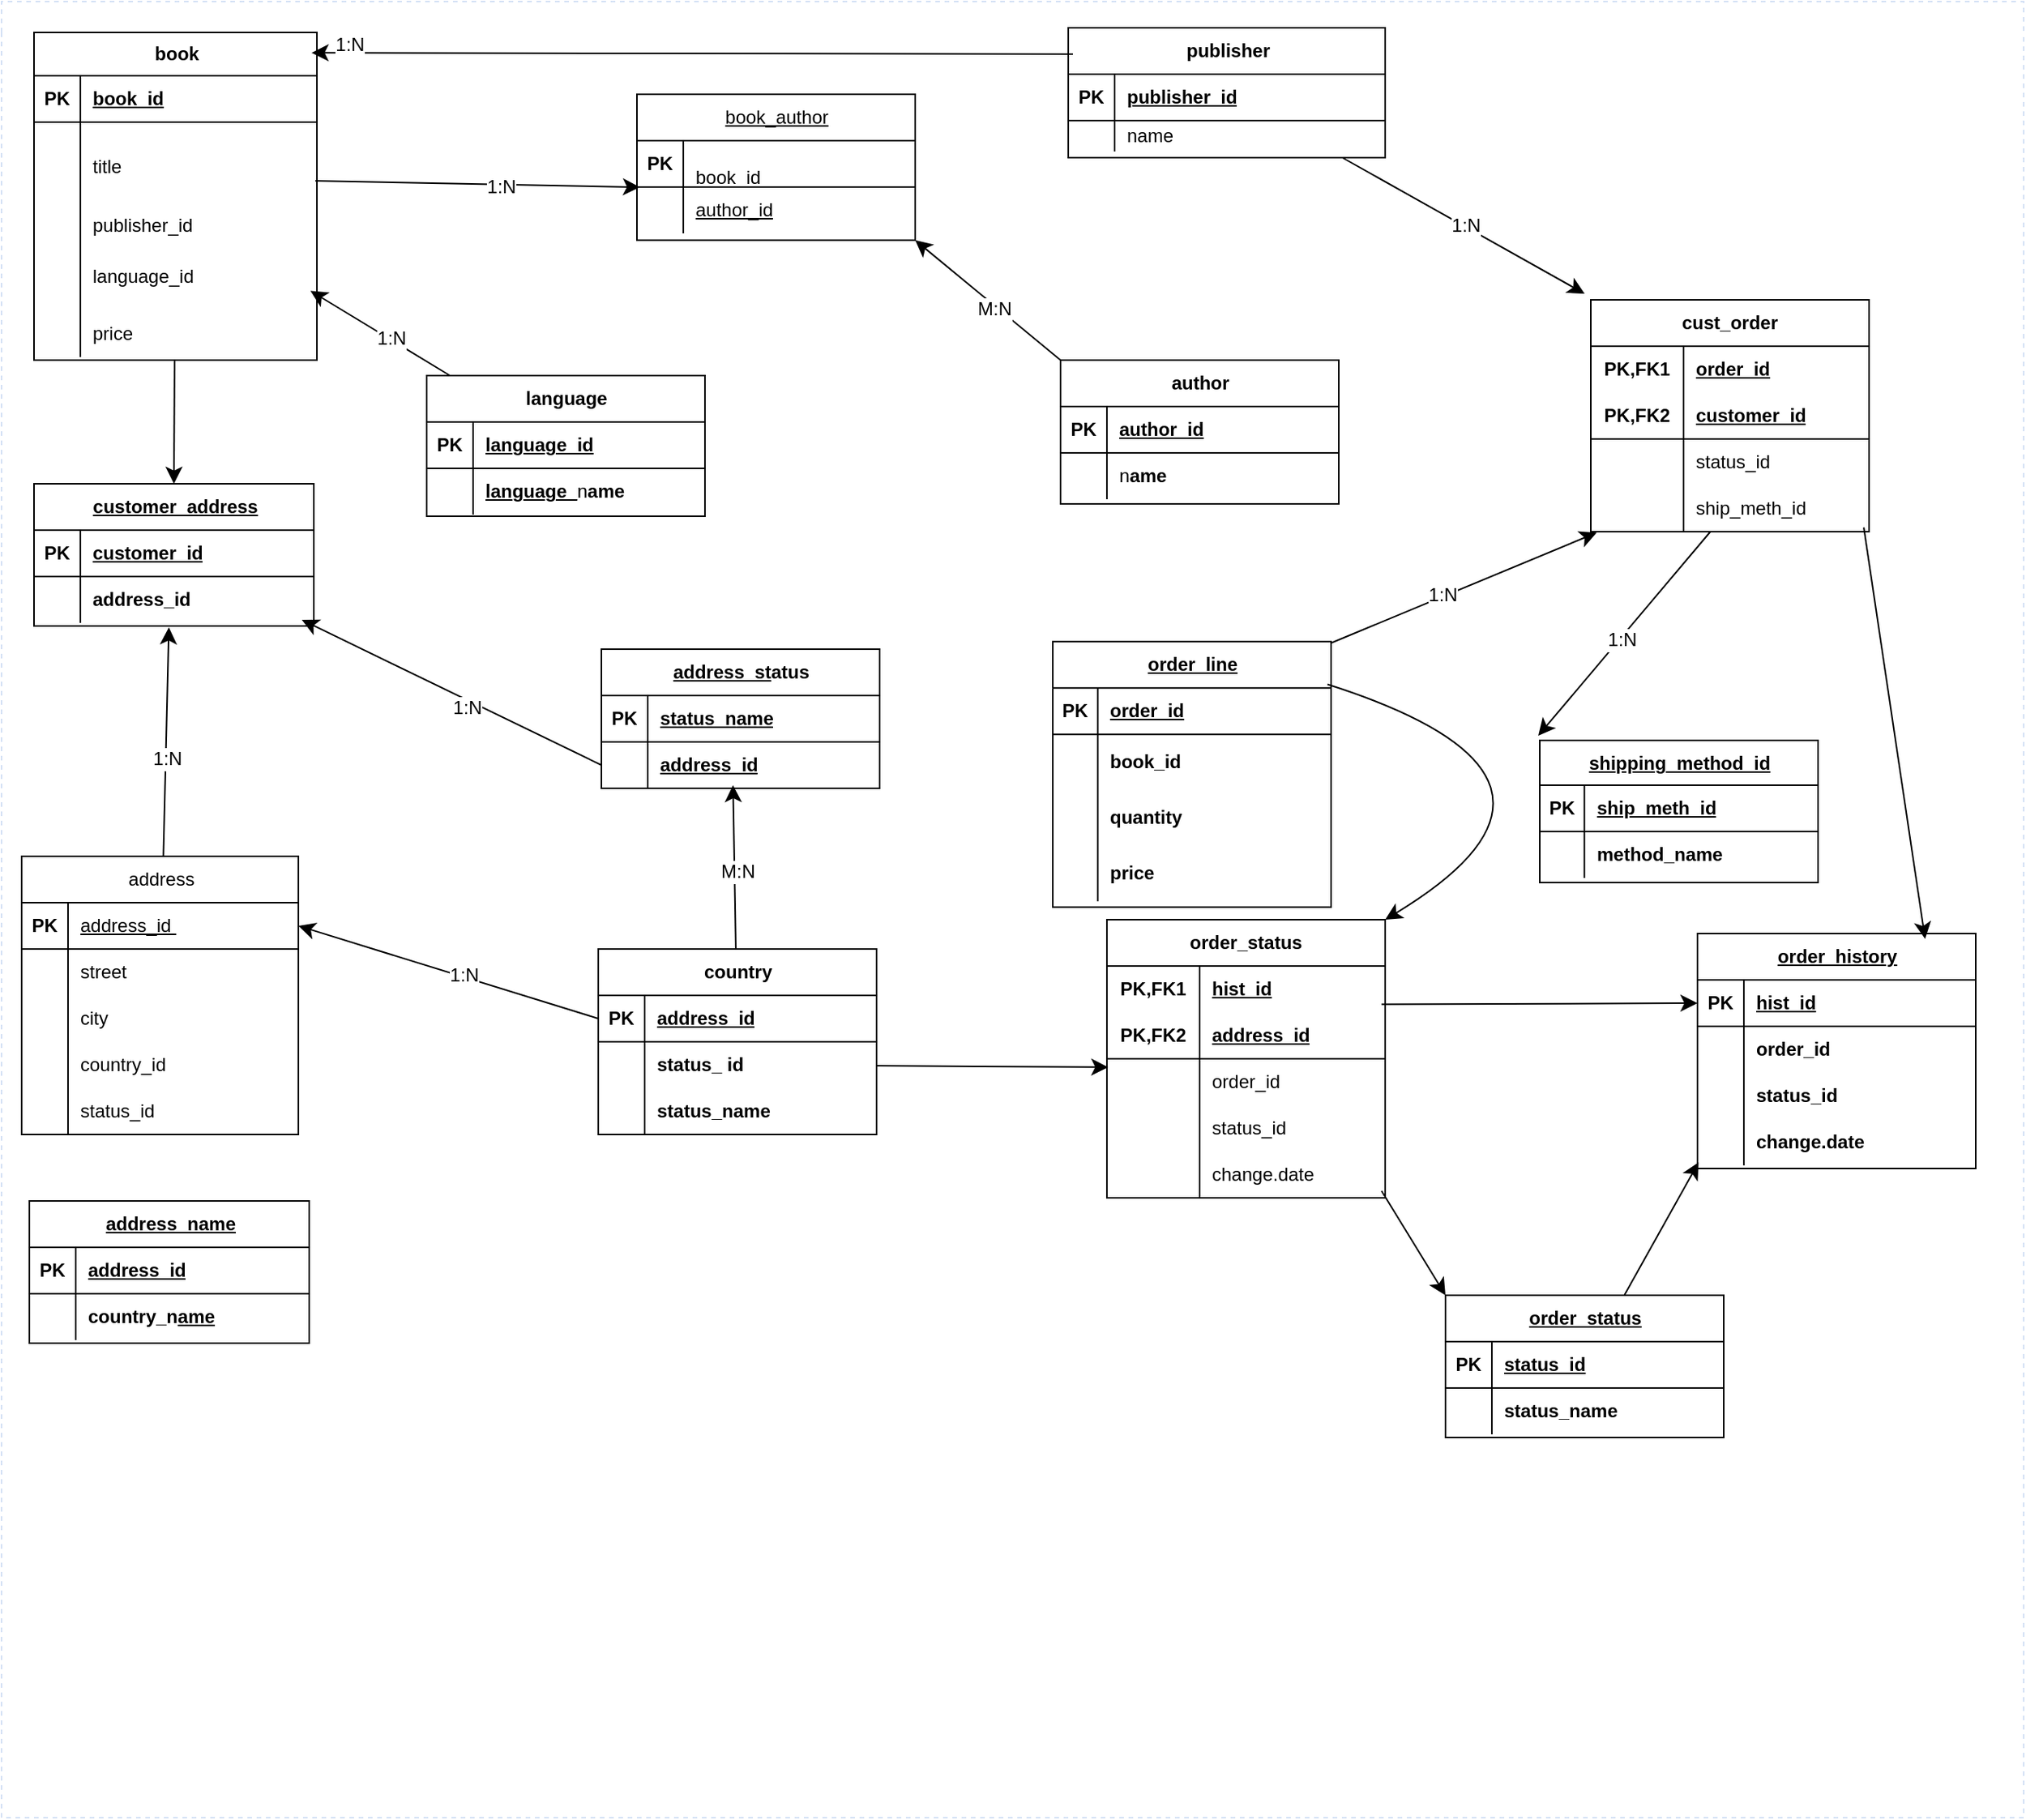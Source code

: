 <mxfile border="50" scale="3" compressed="false" locked="false" version="26.2.12">
  <diagram name="Blank" id="YmL12bMKpDGza6XwsDPr">
    <mxGraphModel dx="1439" dy="1334" grid="0" gridSize="10" guides="1" tooltips="1" connect="1" arrows="1" fold="1" page="0" pageScale="1" pageWidth="827" pageHeight="1169" background="none" math="1" shadow="0">
      <root>
        <mxCell id="X5NqExCQtvZxIxQ7pmgY-0" />
        <mxCell id="1" parent="X5NqExCQtvZxIxQ7pmgY-0" />
        <mxCell id="Gr0Zq-AI6Quabplr0KPa-179" value="" style="swimlane;html=1;startSize=20;horizontal=1;containerType=tree;labelBackgroundColor=none;strokeColor=#D4E1F5;strokeWidth=1;fillColor=none;fontFamily=Comic Sans MS;fontSize=9;swimlaneLine=0;dashed=1;collapsible=0;" parent="1" vertex="1">
          <mxGeometry x="-113" y="-750" width="1308" height="1175" as="geometry" />
        </mxCell>
        <mxCell id="LC5IjwAdK8vZp4q-37eP-272" style="edgeStyle=none;curved=1;rounded=0;orthogonalLoop=1;jettySize=auto;html=1;entryX=0.5;entryY=0;entryDx=0;entryDy=0;fontSize=12;startSize=8;endSize=8;" parent="Gr0Zq-AI6Quabplr0KPa-179" source="LC5IjwAdK8vZp4q-37eP-53" target="LC5IjwAdK8vZp4q-37eP-262" edge="1">
          <mxGeometry relative="1" as="geometry" />
        </mxCell>
        <object label="book" id="LC5IjwAdK8vZp4q-37eP-53">
          <mxCell style="shape=table;startSize=28;container=1;collapsible=1;childLayout=tableLayout;fixedRows=1;rowLines=0;fontStyle=1;align=center;resizeLast=1;html=1;" parent="Gr0Zq-AI6Quabplr0KPa-179" vertex="1">
            <mxGeometry x="21" y="20" width="183" height="212" as="geometry">
              <mxRectangle x="698" y="76" width="61" height="30" as="alternateBounds" />
            </mxGeometry>
          </mxCell>
        </object>
        <mxCell id="LC5IjwAdK8vZp4q-37eP-54" value="" style="shape=tableRow;horizontal=0;startSize=0;swimlaneHead=0;swimlaneBody=0;fillColor=none;collapsible=0;dropTarget=0;points=[[0,0.5],[1,0.5]];portConstraint=eastwest;top=0;left=0;right=0;bottom=1;" parent="LC5IjwAdK8vZp4q-37eP-53" vertex="1">
          <mxGeometry y="28" width="183" height="30" as="geometry" />
        </mxCell>
        <mxCell id="LC5IjwAdK8vZp4q-37eP-55" value="PK" style="shape=partialRectangle;connectable=0;fillColor=none;top=0;left=0;bottom=0;right=0;fontStyle=1;overflow=hidden;whiteSpace=wrap;html=1;" parent="LC5IjwAdK8vZp4q-37eP-54" vertex="1">
          <mxGeometry width="30" height="30" as="geometry">
            <mxRectangle width="30" height="30" as="alternateBounds" />
          </mxGeometry>
        </mxCell>
        <mxCell id="LC5IjwAdK8vZp4q-37eP-56" value="book_id" style="shape=partialRectangle;connectable=0;fillColor=none;top=0;left=0;bottom=0;right=0;align=left;spacingLeft=6;fontStyle=5;overflow=hidden;whiteSpace=wrap;html=1;" parent="LC5IjwAdK8vZp4q-37eP-54" vertex="1">
          <mxGeometry x="30" width="153" height="30" as="geometry">
            <mxRectangle width="153" height="30" as="alternateBounds" />
          </mxGeometry>
        </mxCell>
        <mxCell id="LC5IjwAdK8vZp4q-37eP-57" value="" style="shape=tableRow;horizontal=0;startSize=0;swimlaneHead=0;swimlaneBody=0;fillColor=none;collapsible=0;dropTarget=0;points=[[0,0.5],[1,0.5]];portConstraint=eastwest;top=0;left=0;right=0;bottom=0;" parent="LC5IjwAdK8vZp4q-37eP-53" vertex="1">
          <mxGeometry y="58" width="183" height="57" as="geometry" />
        </mxCell>
        <mxCell id="LC5IjwAdK8vZp4q-37eP-58" value="" style="shape=partialRectangle;connectable=0;fillColor=none;top=0;left=0;bottom=0;right=0;editable=1;overflow=hidden;whiteSpace=wrap;html=1;" parent="LC5IjwAdK8vZp4q-37eP-57" vertex="1">
          <mxGeometry width="30" height="57" as="geometry">
            <mxRectangle width="30" height="57" as="alternateBounds" />
          </mxGeometry>
        </mxCell>
        <mxCell id="LC5IjwAdK8vZp4q-37eP-59" value="title" style="shape=partialRectangle;connectable=0;fillColor=none;top=0;left=0;bottom=0;right=0;align=left;spacingLeft=6;overflow=hidden;whiteSpace=wrap;html=1;" parent="LC5IjwAdK8vZp4q-37eP-57" vertex="1">
          <mxGeometry x="30" width="153" height="57" as="geometry">
            <mxRectangle width="153" height="57" as="alternateBounds" />
          </mxGeometry>
        </mxCell>
        <mxCell id="LC5IjwAdK8vZp4q-37eP-60" value="" style="shape=tableRow;horizontal=0;startSize=0;swimlaneHead=0;swimlaneBody=0;fillColor=none;collapsible=0;dropTarget=0;points=[[0,0.5],[1,0.5]];portConstraint=eastwest;top=0;left=0;right=0;bottom=0;" parent="LC5IjwAdK8vZp4q-37eP-53" vertex="1">
          <mxGeometry y="115" width="183" height="20" as="geometry" />
        </mxCell>
        <mxCell id="LC5IjwAdK8vZp4q-37eP-61" value="" style="shape=partialRectangle;connectable=0;fillColor=none;top=0;left=0;bottom=0;right=0;editable=1;overflow=hidden;whiteSpace=wrap;html=1;" parent="LC5IjwAdK8vZp4q-37eP-60" vertex="1">
          <mxGeometry width="30" height="20" as="geometry">
            <mxRectangle width="30" height="20" as="alternateBounds" />
          </mxGeometry>
        </mxCell>
        <mxCell id="LC5IjwAdK8vZp4q-37eP-62" value="publisher_id" style="shape=partialRectangle;connectable=0;fillColor=none;top=0;left=0;bottom=0;right=0;align=left;spacingLeft=6;overflow=hidden;whiteSpace=wrap;html=1;" parent="LC5IjwAdK8vZp4q-37eP-60" vertex="1">
          <mxGeometry x="30" width="153" height="20" as="geometry">
            <mxRectangle width="153" height="20" as="alternateBounds" />
          </mxGeometry>
        </mxCell>
        <mxCell id="LC5IjwAdK8vZp4q-37eP-63" value="" style="shape=tableRow;horizontal=0;startSize=0;swimlaneHead=0;swimlaneBody=0;fillColor=none;collapsible=0;dropTarget=0;points=[[0,0.5],[1,0.5]];portConstraint=eastwest;top=0;left=0;right=0;bottom=0;" parent="LC5IjwAdK8vZp4q-37eP-53" vertex="1">
          <mxGeometry y="135" width="183" height="45" as="geometry" />
        </mxCell>
        <mxCell id="LC5IjwAdK8vZp4q-37eP-64" value="" style="shape=partialRectangle;connectable=0;fillColor=none;top=0;left=0;bottom=0;right=0;editable=1;overflow=hidden;whiteSpace=wrap;html=1;" parent="LC5IjwAdK8vZp4q-37eP-63" vertex="1">
          <mxGeometry width="30" height="45" as="geometry">
            <mxRectangle width="30" height="45" as="alternateBounds" />
          </mxGeometry>
        </mxCell>
        <mxCell id="LC5IjwAdK8vZp4q-37eP-65" value="language_id" style="shape=partialRectangle;connectable=0;fillColor=none;top=0;left=0;bottom=0;right=0;align=left;spacingLeft=6;overflow=hidden;whiteSpace=wrap;html=1;" parent="LC5IjwAdK8vZp4q-37eP-63" vertex="1">
          <mxGeometry x="30" width="153" height="45" as="geometry">
            <mxRectangle width="153" height="45" as="alternateBounds" />
          </mxGeometry>
        </mxCell>
        <mxCell id="LC5IjwAdK8vZp4q-37eP-66" value="" style="shape=tableRow;horizontal=0;startSize=0;swimlaneHead=0;swimlaneBody=0;fillColor=none;collapsible=0;dropTarget=0;points=[[0,0.5],[1,0.5]];portConstraint=eastwest;top=0;left=0;right=0;bottom=0;" parent="LC5IjwAdK8vZp4q-37eP-53" vertex="1">
          <mxGeometry y="180" width="183" height="30" as="geometry" />
        </mxCell>
        <mxCell id="LC5IjwAdK8vZp4q-37eP-67" value="" style="shape=partialRectangle;connectable=0;fillColor=none;top=0;left=0;bottom=0;right=0;editable=1;overflow=hidden;whiteSpace=wrap;html=1;" parent="LC5IjwAdK8vZp4q-37eP-66" vertex="1">
          <mxGeometry width="30" height="30" as="geometry">
            <mxRectangle width="30" height="30" as="alternateBounds" />
          </mxGeometry>
        </mxCell>
        <mxCell id="LC5IjwAdK8vZp4q-37eP-68" value="price" style="shape=partialRectangle;connectable=0;fillColor=none;top=0;left=0;bottom=0;right=0;align=left;spacingLeft=6;overflow=hidden;whiteSpace=wrap;html=1;" parent="LC5IjwAdK8vZp4q-37eP-66" vertex="1">
          <mxGeometry x="30" width="153" height="30" as="geometry">
            <mxRectangle width="153" height="30" as="alternateBounds" />
          </mxGeometry>
        </mxCell>
        <mxCell id="LC5IjwAdK8vZp4q-37eP-69" value="&lt;span style=&quot;font-weight: 400; text-wrap-mode: wrap; text-decoration-line: underline;&quot;&gt;book_author&lt;/span&gt;" style="shape=table;startSize=30;container=1;collapsible=1;childLayout=tableLayout;fixedRows=1;rowLines=0;fontStyle=1;align=center;resizeLast=1;html=1;" parent="Gr0Zq-AI6Quabplr0KPa-179" vertex="1">
          <mxGeometry x="411" y="60" width="180" height="94.422" as="geometry" />
        </mxCell>
        <mxCell id="LC5IjwAdK8vZp4q-37eP-70" value="" style="shape=tableRow;horizontal=0;startSize=0;swimlaneHead=0;swimlaneBody=0;fillColor=none;collapsible=0;dropTarget=0;points=[[0,0.5],[1,0.5]];portConstraint=eastwest;top=0;left=0;right=0;bottom=1;" parent="LC5IjwAdK8vZp4q-37eP-69" vertex="1">
          <mxGeometry y="30" width="180" height="30" as="geometry" />
        </mxCell>
        <mxCell id="LC5IjwAdK8vZp4q-37eP-71" value="PK" style="shape=partialRectangle;connectable=0;fillColor=none;top=0;left=0;bottom=0;right=0;fontStyle=1;overflow=hidden;whiteSpace=wrap;html=1;" parent="LC5IjwAdK8vZp4q-37eP-70" vertex="1">
          <mxGeometry width="30" height="30" as="geometry">
            <mxRectangle width="30" height="30" as="alternateBounds" />
          </mxGeometry>
        </mxCell>
        <mxCell id="LC5IjwAdK8vZp4q-37eP-72" value="&lt;br&gt;&lt;div style=&quot;font-weight: 400; text-align: center;&quot;&gt;book_id&lt;br&gt;&lt;div&gt;&lt;br&gt;&lt;/div&gt;&lt;/div&gt;" style="shape=partialRectangle;connectable=0;fillColor=none;top=0;left=0;bottom=0;right=0;align=left;spacingLeft=6;fontStyle=5;overflow=hidden;whiteSpace=wrap;html=1;" parent="LC5IjwAdK8vZp4q-37eP-70" vertex="1">
          <mxGeometry x="30" width="150" height="30" as="geometry">
            <mxRectangle width="150" height="30" as="alternateBounds" />
          </mxGeometry>
        </mxCell>
        <mxCell id="LC5IjwAdK8vZp4q-37eP-73" value="" style="shape=tableRow;horizontal=0;startSize=0;swimlaneHead=0;swimlaneBody=0;fillColor=none;collapsible=0;dropTarget=0;points=[[0,0.5],[1,0.5]];portConstraint=eastwest;top=0;left=0;right=0;bottom=0;" parent="LC5IjwAdK8vZp4q-37eP-69" vertex="1">
          <mxGeometry y="60" width="180" height="30" as="geometry" />
        </mxCell>
        <mxCell id="LC5IjwAdK8vZp4q-37eP-74" value="" style="shape=partialRectangle;connectable=0;fillColor=none;top=0;left=0;bottom=0;right=0;editable=1;overflow=hidden;whiteSpace=wrap;html=1;" parent="LC5IjwAdK8vZp4q-37eP-73" vertex="1">
          <mxGeometry width="30" height="30" as="geometry">
            <mxRectangle width="30" height="30" as="alternateBounds" />
          </mxGeometry>
        </mxCell>
        <mxCell id="LC5IjwAdK8vZp4q-37eP-75" value="&lt;span style=&quot;color: light-dark(rgb(0, 0, 0), rgb(255, 255, 255)); text-align: center; background-color: transparent; text-decoration-line: underline;&quot;&gt;author_id&lt;/span&gt;" style="shape=partialRectangle;connectable=0;fillColor=none;top=0;left=0;bottom=0;right=0;align=left;spacingLeft=6;overflow=hidden;whiteSpace=wrap;html=1;" parent="LC5IjwAdK8vZp4q-37eP-73" vertex="1">
          <mxGeometry x="30" width="150" height="30" as="geometry">
            <mxRectangle width="150" height="30" as="alternateBounds" />
          </mxGeometry>
        </mxCell>
        <mxCell id="LC5IjwAdK8vZp4q-37eP-82" value="publisher" style="shape=table;startSize=30;container=1;collapsible=1;childLayout=tableLayout;fixedRows=1;rowLines=0;fontStyle=1;align=center;resizeLast=1;html=1;" parent="Gr0Zq-AI6Quabplr0KPa-179" vertex="1">
          <mxGeometry x="690" y="17" width="205" height="84" as="geometry" />
        </mxCell>
        <mxCell id="LC5IjwAdK8vZp4q-37eP-83" value="" style="shape=tableRow;horizontal=0;startSize=0;swimlaneHead=0;swimlaneBody=0;fillColor=none;collapsible=0;dropTarget=0;points=[[0,0.5],[1,0.5]];portConstraint=eastwest;top=0;left=0;right=0;bottom=1;" parent="LC5IjwAdK8vZp4q-37eP-82" vertex="1">
          <mxGeometry y="30" width="205" height="30" as="geometry" />
        </mxCell>
        <mxCell id="LC5IjwAdK8vZp4q-37eP-84" value="PK" style="shape=partialRectangle;connectable=0;fillColor=none;top=0;left=0;bottom=0;right=0;fontStyle=1;overflow=hidden;whiteSpace=wrap;html=1;" parent="LC5IjwAdK8vZp4q-37eP-83" vertex="1">
          <mxGeometry width="30" height="30" as="geometry">
            <mxRectangle width="30" height="30" as="alternateBounds" />
          </mxGeometry>
        </mxCell>
        <mxCell id="LC5IjwAdK8vZp4q-37eP-85" value="publisher_id" style="shape=partialRectangle;connectable=0;fillColor=none;top=0;left=0;bottom=0;right=0;align=left;spacingLeft=6;fontStyle=5;overflow=hidden;whiteSpace=wrap;html=1;" parent="LC5IjwAdK8vZp4q-37eP-83" vertex="1">
          <mxGeometry x="30" width="175" height="30" as="geometry">
            <mxRectangle width="175" height="30" as="alternateBounds" />
          </mxGeometry>
        </mxCell>
        <mxCell id="LC5IjwAdK8vZp4q-37eP-86" value="" style="shape=tableRow;horizontal=0;startSize=0;swimlaneHead=0;swimlaneBody=0;fillColor=none;collapsible=0;dropTarget=0;points=[[0,0.5],[1,0.5]];portConstraint=eastwest;top=0;left=0;right=0;bottom=0;" parent="LC5IjwAdK8vZp4q-37eP-82" vertex="1">
          <mxGeometry y="60" width="205" height="20" as="geometry" />
        </mxCell>
        <mxCell id="LC5IjwAdK8vZp4q-37eP-87" value="" style="shape=partialRectangle;connectable=0;fillColor=none;top=0;left=0;bottom=0;right=0;editable=1;overflow=hidden;whiteSpace=wrap;html=1;" parent="LC5IjwAdK8vZp4q-37eP-86" vertex="1">
          <mxGeometry width="30" height="20" as="geometry">
            <mxRectangle width="30" height="20" as="alternateBounds" />
          </mxGeometry>
        </mxCell>
        <mxCell id="LC5IjwAdK8vZp4q-37eP-88" value="name" style="shape=partialRectangle;connectable=0;fillColor=none;top=0;left=0;bottom=0;right=0;align=left;spacingLeft=6;overflow=hidden;whiteSpace=wrap;html=1;" parent="LC5IjwAdK8vZp4q-37eP-86" vertex="1">
          <mxGeometry x="30" width="175" height="20" as="geometry">
            <mxRectangle width="175" height="20" as="alternateBounds" />
          </mxGeometry>
        </mxCell>
        <mxCell id="LC5IjwAdK8vZp4q-37eP-95" value="&lt;span style=&quot;font-weight: 400; text-wrap-mode: wrap;&quot;&gt;address&lt;/span&gt;" style="shape=table;startSize=30;container=1;collapsible=1;childLayout=tableLayout;fixedRows=1;rowLines=0;fontStyle=1;align=center;resizeLast=1;html=1;" parent="Gr0Zq-AI6Quabplr0KPa-179" vertex="1">
          <mxGeometry x="13" y="553" width="179" height="180" as="geometry" />
        </mxCell>
        <mxCell id="LC5IjwAdK8vZp4q-37eP-96" value="" style="shape=tableRow;horizontal=0;startSize=0;swimlaneHead=0;swimlaneBody=0;fillColor=none;collapsible=0;dropTarget=0;points=[[0,0.5],[1,0.5]];portConstraint=eastwest;top=0;left=0;right=0;bottom=1;" parent="LC5IjwAdK8vZp4q-37eP-95" vertex="1">
          <mxGeometry y="30" width="179" height="30" as="geometry" />
        </mxCell>
        <mxCell id="LC5IjwAdK8vZp4q-37eP-97" value="PK" style="shape=partialRectangle;connectable=0;fillColor=none;top=0;left=0;bottom=0;right=0;fontStyle=1;overflow=hidden;whiteSpace=wrap;html=1;" parent="LC5IjwAdK8vZp4q-37eP-96" vertex="1">
          <mxGeometry width="30" height="30" as="geometry">
            <mxRectangle width="30" height="30" as="alternateBounds" />
          </mxGeometry>
        </mxCell>
        <mxCell id="LC5IjwAdK8vZp4q-37eP-98" value="&lt;span style=&quot;font-weight: 400; text-align: center;&quot;&gt;address_id&amp;nbsp;&lt;/span&gt;" style="shape=partialRectangle;connectable=0;fillColor=none;top=0;left=0;bottom=0;right=0;align=left;spacingLeft=6;fontStyle=5;overflow=hidden;whiteSpace=wrap;html=1;" parent="LC5IjwAdK8vZp4q-37eP-96" vertex="1">
          <mxGeometry x="30" width="149" height="30" as="geometry">
            <mxRectangle width="149" height="30" as="alternateBounds" />
          </mxGeometry>
        </mxCell>
        <mxCell id="LC5IjwAdK8vZp4q-37eP-99" value="" style="shape=tableRow;horizontal=0;startSize=0;swimlaneHead=0;swimlaneBody=0;fillColor=none;collapsible=0;dropTarget=0;points=[[0,0.5],[1,0.5]];portConstraint=eastwest;top=0;left=0;right=0;bottom=0;" parent="LC5IjwAdK8vZp4q-37eP-95" vertex="1">
          <mxGeometry y="60" width="179" height="30" as="geometry" />
        </mxCell>
        <mxCell id="LC5IjwAdK8vZp4q-37eP-100" value="" style="shape=partialRectangle;connectable=0;fillColor=none;top=0;left=0;bottom=0;right=0;editable=1;overflow=hidden;whiteSpace=wrap;html=1;" parent="LC5IjwAdK8vZp4q-37eP-99" vertex="1">
          <mxGeometry width="30" height="30" as="geometry">
            <mxRectangle width="30" height="30" as="alternateBounds" />
          </mxGeometry>
        </mxCell>
        <mxCell id="LC5IjwAdK8vZp4q-37eP-101" value="&lt;span style=&quot;text-align: center;&quot;&gt;street&amp;nbsp;&lt;/span&gt;" style="shape=partialRectangle;connectable=0;fillColor=none;top=0;left=0;bottom=0;right=0;align=left;spacingLeft=6;overflow=hidden;whiteSpace=wrap;html=1;" parent="LC5IjwAdK8vZp4q-37eP-99" vertex="1">
          <mxGeometry x="30" width="149" height="30" as="geometry">
            <mxRectangle width="149" height="30" as="alternateBounds" />
          </mxGeometry>
        </mxCell>
        <mxCell id="LC5IjwAdK8vZp4q-37eP-102" value="" style="shape=tableRow;horizontal=0;startSize=0;swimlaneHead=0;swimlaneBody=0;fillColor=none;collapsible=0;dropTarget=0;points=[[0,0.5],[1,0.5]];portConstraint=eastwest;top=0;left=0;right=0;bottom=0;" parent="LC5IjwAdK8vZp4q-37eP-95" vertex="1">
          <mxGeometry y="90" width="179" height="30" as="geometry" />
        </mxCell>
        <mxCell id="LC5IjwAdK8vZp4q-37eP-103" value="" style="shape=partialRectangle;connectable=0;fillColor=none;top=0;left=0;bottom=0;right=0;editable=1;overflow=hidden;whiteSpace=wrap;html=1;" parent="LC5IjwAdK8vZp4q-37eP-102" vertex="1">
          <mxGeometry width="30" height="30" as="geometry">
            <mxRectangle width="30" height="30" as="alternateBounds" />
          </mxGeometry>
        </mxCell>
        <mxCell id="LC5IjwAdK8vZp4q-37eP-104" value="city" style="shape=partialRectangle;connectable=0;fillColor=none;top=0;left=0;bottom=0;right=0;align=left;spacingLeft=6;overflow=hidden;whiteSpace=wrap;html=1;" parent="LC5IjwAdK8vZp4q-37eP-102" vertex="1">
          <mxGeometry x="30" width="149" height="30" as="geometry">
            <mxRectangle width="149" height="30" as="alternateBounds" />
          </mxGeometry>
        </mxCell>
        <mxCell id="LC5IjwAdK8vZp4q-37eP-105" value="" style="shape=tableRow;horizontal=0;startSize=0;swimlaneHead=0;swimlaneBody=0;fillColor=none;collapsible=0;dropTarget=0;points=[[0,0.5],[1,0.5]];portConstraint=eastwest;top=0;left=0;right=0;bottom=0;" parent="LC5IjwAdK8vZp4q-37eP-95" vertex="1">
          <mxGeometry y="120" width="179" height="30" as="geometry" />
        </mxCell>
        <mxCell id="LC5IjwAdK8vZp4q-37eP-106" value="" style="shape=partialRectangle;connectable=0;fillColor=none;top=0;left=0;bottom=0;right=0;editable=1;overflow=hidden;whiteSpace=wrap;html=1;" parent="LC5IjwAdK8vZp4q-37eP-105" vertex="1">
          <mxGeometry width="30" height="30" as="geometry">
            <mxRectangle width="30" height="30" as="alternateBounds" />
          </mxGeometry>
        </mxCell>
        <mxCell id="LC5IjwAdK8vZp4q-37eP-107" value="country_i&lt;span style=&quot;text-align: center;&quot;&gt;d&lt;/span&gt;" style="shape=partialRectangle;connectable=0;fillColor=none;top=0;left=0;bottom=0;right=0;align=left;spacingLeft=6;overflow=hidden;whiteSpace=wrap;html=1;" parent="LC5IjwAdK8vZp4q-37eP-105" vertex="1">
          <mxGeometry x="30" width="149" height="30" as="geometry">
            <mxRectangle width="149" height="30" as="alternateBounds" />
          </mxGeometry>
        </mxCell>
        <mxCell id="LC5IjwAdK8vZp4q-37eP-108" value="" style="shape=tableRow;horizontal=0;startSize=0;swimlaneHead=0;swimlaneBody=0;fillColor=none;collapsible=0;dropTarget=0;points=[[0,0.5],[1,0.5]];portConstraint=eastwest;top=0;left=0;right=0;bottom=0;" parent="LC5IjwAdK8vZp4q-37eP-95" vertex="1">
          <mxGeometry y="150" width="179" height="30" as="geometry" />
        </mxCell>
        <mxCell id="LC5IjwAdK8vZp4q-37eP-109" value="" style="shape=partialRectangle;connectable=0;fillColor=none;top=0;left=0;bottom=0;right=0;editable=1;overflow=hidden;whiteSpace=wrap;html=1;" parent="LC5IjwAdK8vZp4q-37eP-108" vertex="1">
          <mxGeometry width="30" height="30" as="geometry">
            <mxRectangle width="30" height="30" as="alternateBounds" />
          </mxGeometry>
        </mxCell>
        <mxCell id="LC5IjwAdK8vZp4q-37eP-110" value="&lt;span style=&quot;text-align: center;&quot;&gt;st&lt;/span&gt;&lt;span style=&quot;text-align: center;&quot;&gt;atu&lt;/span&gt;&lt;span style=&quot;text-align: center;&quot;&gt;s&lt;/span&gt;_i&lt;span style=&quot;text-align: center;&quot;&gt;d&lt;/span&gt;" style="shape=partialRectangle;connectable=0;fillColor=none;top=0;left=0;bottom=0;right=0;align=left;spacingLeft=6;overflow=hidden;whiteSpace=wrap;html=1;" parent="LC5IjwAdK8vZp4q-37eP-108" vertex="1">
          <mxGeometry x="30" width="149" height="30" as="geometry">
            <mxRectangle width="149" height="30" as="alternateBounds" />
          </mxGeometry>
        </mxCell>
        <mxCell id="LC5IjwAdK8vZp4q-37eP-111" value="author" style="shape=table;startSize=30;container=1;collapsible=1;childLayout=tableLayout;fixedRows=1;rowLines=0;fontStyle=1;align=center;resizeLast=1;html=1;" parent="Gr0Zq-AI6Quabplr0KPa-179" vertex="1">
          <mxGeometry x="685" y="232" width="180" height="93" as="geometry" />
        </mxCell>
        <mxCell id="LC5IjwAdK8vZp4q-37eP-112" value="" style="shape=tableRow;horizontal=0;startSize=0;swimlaneHead=0;swimlaneBody=0;fillColor=none;collapsible=0;dropTarget=0;points=[[0,0.5],[1,0.5]];portConstraint=eastwest;top=0;left=0;right=0;bottom=1;" parent="LC5IjwAdK8vZp4q-37eP-111" vertex="1">
          <mxGeometry y="30" width="180" height="30" as="geometry" />
        </mxCell>
        <mxCell id="LC5IjwAdK8vZp4q-37eP-113" value="PK" style="shape=partialRectangle;connectable=0;fillColor=none;top=0;left=0;bottom=0;right=0;fontStyle=1;overflow=hidden;whiteSpace=wrap;html=1;" parent="LC5IjwAdK8vZp4q-37eP-112" vertex="1">
          <mxGeometry width="30" height="30" as="geometry">
            <mxRectangle width="30" height="30" as="alternateBounds" />
          </mxGeometry>
        </mxCell>
        <mxCell id="LC5IjwAdK8vZp4q-37eP-114" value="&lt;span style=&quot;text-align: center; text-wrap-mode: nowrap;&quot;&gt;author_id&lt;/span&gt;" style="shape=partialRectangle;connectable=0;fillColor=none;top=0;left=0;bottom=0;right=0;align=left;spacingLeft=6;fontStyle=5;overflow=hidden;whiteSpace=wrap;html=1;" parent="LC5IjwAdK8vZp4q-37eP-112" vertex="1">
          <mxGeometry x="30" width="150" height="30" as="geometry">
            <mxRectangle width="150" height="30" as="alternateBounds" />
          </mxGeometry>
        </mxCell>
        <mxCell id="LC5IjwAdK8vZp4q-37eP-115" value="" style="shape=tableRow;horizontal=0;startSize=0;swimlaneHead=0;swimlaneBody=0;fillColor=none;collapsible=0;dropTarget=0;points=[[0,0.5],[1,0.5]];portConstraint=eastwest;top=0;left=0;right=0;bottom=0;" parent="LC5IjwAdK8vZp4q-37eP-111" vertex="1">
          <mxGeometry y="60" width="180" height="30" as="geometry" />
        </mxCell>
        <mxCell id="LC5IjwAdK8vZp4q-37eP-116" value="" style="shape=partialRectangle;connectable=0;fillColor=none;top=0;left=0;bottom=0;right=0;editable=1;overflow=hidden;whiteSpace=wrap;html=1;" parent="LC5IjwAdK8vZp4q-37eP-115" vertex="1">
          <mxGeometry width="30" height="30" as="geometry">
            <mxRectangle width="30" height="30" as="alternateBounds" />
          </mxGeometry>
        </mxCell>
        <mxCell id="LC5IjwAdK8vZp4q-37eP-117" value="n&lt;span style=&quot;font-weight: 700; text-align: center; text-wrap-mode: nowrap;&quot;&gt;ame&lt;/span&gt;" style="shape=partialRectangle;connectable=0;fillColor=none;top=0;left=0;bottom=0;right=0;align=left;spacingLeft=6;overflow=hidden;whiteSpace=wrap;html=1;" parent="LC5IjwAdK8vZp4q-37eP-115" vertex="1">
          <mxGeometry x="30" width="150" height="30" as="geometry">
            <mxRectangle width="150" height="30" as="alternateBounds" />
          </mxGeometry>
        </mxCell>
        <mxCell id="LC5IjwAdK8vZp4q-37eP-125" value="language" style="shape=table;startSize=30;container=1;collapsible=1;childLayout=tableLayout;fixedRows=1;rowLines=0;fontStyle=1;align=center;resizeLast=1;html=1;" parent="Gr0Zq-AI6Quabplr0KPa-179" vertex="1">
          <mxGeometry x="275" y="242" width="180" height="91" as="geometry" />
        </mxCell>
        <mxCell id="LC5IjwAdK8vZp4q-37eP-126" value="" style="shape=tableRow;horizontal=0;startSize=0;swimlaneHead=0;swimlaneBody=0;fillColor=none;collapsible=0;dropTarget=0;points=[[0,0.5],[1,0.5]];portConstraint=eastwest;top=0;left=0;right=0;bottom=1;" parent="LC5IjwAdK8vZp4q-37eP-125" vertex="1">
          <mxGeometry y="30" width="180" height="30" as="geometry" />
        </mxCell>
        <mxCell id="LC5IjwAdK8vZp4q-37eP-127" value="PK" style="shape=partialRectangle;connectable=0;fillColor=none;top=0;left=0;bottom=0;right=0;fontStyle=1;overflow=hidden;whiteSpace=wrap;html=1;" parent="LC5IjwAdK8vZp4q-37eP-126" vertex="1">
          <mxGeometry width="30" height="30" as="geometry">
            <mxRectangle width="30" height="30" as="alternateBounds" />
          </mxGeometry>
        </mxCell>
        <mxCell id="LC5IjwAdK8vZp4q-37eP-128" value="&lt;span style=&quot;text-align: center; text-wrap-mode: nowrap;&quot;&gt;language_id&lt;/span&gt;" style="shape=partialRectangle;connectable=0;fillColor=none;top=0;left=0;bottom=0;right=0;align=left;spacingLeft=6;fontStyle=5;overflow=hidden;whiteSpace=wrap;html=1;" parent="LC5IjwAdK8vZp4q-37eP-126" vertex="1">
          <mxGeometry x="30" width="150" height="30" as="geometry">
            <mxRectangle width="150" height="30" as="alternateBounds" />
          </mxGeometry>
        </mxCell>
        <mxCell id="LC5IjwAdK8vZp4q-37eP-129" value="" style="shape=tableRow;horizontal=0;startSize=0;swimlaneHead=0;swimlaneBody=0;fillColor=none;collapsible=0;dropTarget=0;points=[[0,0.5],[1,0.5]];portConstraint=eastwest;top=0;left=0;right=0;bottom=0;" parent="LC5IjwAdK8vZp4q-37eP-125" vertex="1">
          <mxGeometry y="60" width="180" height="30" as="geometry" />
        </mxCell>
        <mxCell id="LC5IjwAdK8vZp4q-37eP-130" value="" style="shape=partialRectangle;connectable=0;fillColor=none;top=0;left=0;bottom=0;right=0;editable=1;overflow=hidden;whiteSpace=wrap;html=1;" parent="LC5IjwAdK8vZp4q-37eP-129" vertex="1">
          <mxGeometry width="30" height="30" as="geometry">
            <mxRectangle width="30" height="30" as="alternateBounds" />
          </mxGeometry>
        </mxCell>
        <mxCell id="LC5IjwAdK8vZp4q-37eP-131" value="&lt;span style=&quot;font-weight: 700; text-align: center; text-wrap-mode: nowrap; text-decoration-line: underline;&quot;&gt;language_&lt;/span&gt;n&lt;span style=&quot;font-weight: 700; text-align: center; text-wrap-mode: nowrap;&quot;&gt;ame&lt;/span&gt;" style="shape=partialRectangle;connectable=0;fillColor=none;top=0;left=0;bottom=0;right=0;align=left;spacingLeft=6;overflow=hidden;whiteSpace=wrap;html=1;" parent="LC5IjwAdK8vZp4q-37eP-129" vertex="1">
          <mxGeometry x="30" width="150" height="30" as="geometry">
            <mxRectangle width="150" height="30" as="alternateBounds" />
          </mxGeometry>
        </mxCell>
        <mxCell id="LC5IjwAdK8vZp4q-37eP-139" value="country" style="shape=table;startSize=30;container=1;collapsible=1;childLayout=tableLayout;fixedRows=1;rowLines=0;fontStyle=1;align=center;resizeLast=1;html=1;" parent="Gr0Zq-AI6Quabplr0KPa-179" vertex="1">
          <mxGeometry x="386" y="613" width="180" height="120" as="geometry" />
        </mxCell>
        <mxCell id="LC5IjwAdK8vZp4q-37eP-140" value="" style="shape=tableRow;horizontal=0;startSize=0;swimlaneHead=0;swimlaneBody=0;fillColor=none;collapsible=0;dropTarget=0;points=[[0,0.5],[1,0.5]];portConstraint=eastwest;top=0;left=0;right=0;bottom=1;" parent="LC5IjwAdK8vZp4q-37eP-139" vertex="1">
          <mxGeometry y="30" width="180" height="30" as="geometry" />
        </mxCell>
        <mxCell id="LC5IjwAdK8vZp4q-37eP-141" value="PK" style="shape=partialRectangle;connectable=0;fillColor=none;top=0;left=0;bottom=0;right=0;fontStyle=1;overflow=hidden;whiteSpace=wrap;html=1;" parent="LC5IjwAdK8vZp4q-37eP-140" vertex="1">
          <mxGeometry width="30" height="30" as="geometry">
            <mxRectangle width="30" height="30" as="alternateBounds" />
          </mxGeometry>
        </mxCell>
        <mxCell id="LC5IjwAdK8vZp4q-37eP-142" value="address_id" style="shape=partialRectangle;connectable=0;fillColor=none;top=0;left=0;bottom=0;right=0;align=left;spacingLeft=6;fontStyle=5;overflow=hidden;whiteSpace=wrap;html=1;" parent="LC5IjwAdK8vZp4q-37eP-140" vertex="1">
          <mxGeometry x="30" width="150" height="30" as="geometry">
            <mxRectangle width="150" height="30" as="alternateBounds" />
          </mxGeometry>
        </mxCell>
        <mxCell id="LC5IjwAdK8vZp4q-37eP-143" value="" style="shape=tableRow;horizontal=0;startSize=0;swimlaneHead=0;swimlaneBody=0;fillColor=none;collapsible=0;dropTarget=0;points=[[0,0.5],[1,0.5]];portConstraint=eastwest;top=0;left=0;right=0;bottom=0;" parent="LC5IjwAdK8vZp4q-37eP-139" vertex="1">
          <mxGeometry y="60" width="180" height="30" as="geometry" />
        </mxCell>
        <mxCell id="LC5IjwAdK8vZp4q-37eP-144" value="" style="shape=partialRectangle;connectable=0;fillColor=none;top=0;left=0;bottom=0;right=0;editable=1;overflow=hidden;whiteSpace=wrap;html=1;" parent="LC5IjwAdK8vZp4q-37eP-143" vertex="1">
          <mxGeometry width="30" height="30" as="geometry">
            <mxRectangle width="30" height="30" as="alternateBounds" />
          </mxGeometry>
        </mxCell>
        <mxCell id="LC5IjwAdK8vZp4q-37eP-145" value="&lt;span style=&quot;font-weight: 700; text-align: center; text-wrap-mode: nowrap;&quot;&gt;status_ i&lt;/span&gt;&lt;span style=&quot;font-weight: 700; text-align: center; text-wrap-mode: nowrap;&quot;&gt;d&lt;/span&gt;" style="shape=partialRectangle;connectable=0;fillColor=none;top=0;left=0;bottom=0;right=0;align=left;spacingLeft=6;overflow=hidden;whiteSpace=wrap;html=1;" parent="LC5IjwAdK8vZp4q-37eP-143" vertex="1">
          <mxGeometry x="30" width="150" height="30" as="geometry">
            <mxRectangle width="150" height="30" as="alternateBounds" />
          </mxGeometry>
        </mxCell>
        <mxCell id="LC5IjwAdK8vZp4q-37eP-146" value="" style="shape=tableRow;horizontal=0;startSize=0;swimlaneHead=0;swimlaneBody=0;fillColor=none;collapsible=0;dropTarget=0;points=[[0,0.5],[1,0.5]];portConstraint=eastwest;top=0;left=0;right=0;bottom=0;" parent="LC5IjwAdK8vZp4q-37eP-139" vertex="1">
          <mxGeometry y="90" width="180" height="30" as="geometry" />
        </mxCell>
        <mxCell id="LC5IjwAdK8vZp4q-37eP-147" value="" style="shape=partialRectangle;connectable=0;fillColor=none;top=0;left=0;bottom=0;right=0;editable=1;overflow=hidden;whiteSpace=wrap;html=1;" parent="LC5IjwAdK8vZp4q-37eP-146" vertex="1">
          <mxGeometry width="30" height="30" as="geometry">
            <mxRectangle width="30" height="30" as="alternateBounds" />
          </mxGeometry>
        </mxCell>
        <mxCell id="LC5IjwAdK8vZp4q-37eP-148" value="&lt;span style=&quot;text-wrap-mode: nowrap; font-weight: 700; text-align: center;&quot;&gt;status_n&lt;/span&gt;&lt;span style=&quot;text-wrap-mode: nowrap; font-weight: 700; text-align: center;&quot;&gt;ame&lt;/span&gt;" style="shape=partialRectangle;connectable=0;fillColor=none;top=0;left=0;bottom=0;right=0;align=left;spacingLeft=6;overflow=hidden;whiteSpace=wrap;html=1;" parent="LC5IjwAdK8vZp4q-37eP-146" vertex="1">
          <mxGeometry x="30" width="150" height="30" as="geometry">
            <mxRectangle width="150" height="30" as="alternateBounds" />
          </mxGeometry>
        </mxCell>
        <mxCell id="LC5IjwAdK8vZp4q-37eP-166" value="&lt;span style=&quot;text-align: left; text-wrap-mode: wrap; text-decoration-line: underline;&quot;&gt;address_n&lt;/span&gt;&lt;span style=&quot;text-align: left; text-wrap-mode: wrap; text-decoration-line: underline;&quot;&gt;ame&lt;/span&gt;" style="shape=table;startSize=30;container=1;collapsible=1;childLayout=tableLayout;fixedRows=1;rowLines=0;fontStyle=1;align=center;resizeLast=1;html=1;" parent="Gr0Zq-AI6Quabplr0KPa-179" vertex="1">
          <mxGeometry x="18" y="776" width="181" height="92" as="geometry" />
        </mxCell>
        <mxCell id="LC5IjwAdK8vZp4q-37eP-167" value="" style="shape=tableRow;horizontal=0;startSize=0;swimlaneHead=0;swimlaneBody=0;fillColor=none;collapsible=0;dropTarget=0;points=[[0,0.5],[1,0.5]];portConstraint=eastwest;top=0;left=0;right=0;bottom=1;" parent="LC5IjwAdK8vZp4q-37eP-166" vertex="1">
          <mxGeometry y="30" width="181" height="30" as="geometry" />
        </mxCell>
        <mxCell id="LC5IjwAdK8vZp4q-37eP-168" value="PK" style="shape=partialRectangle;connectable=0;fillColor=none;top=0;left=0;bottom=0;right=0;fontStyle=1;overflow=hidden;whiteSpace=wrap;html=1;" parent="LC5IjwAdK8vZp4q-37eP-167" vertex="1">
          <mxGeometry width="30" height="30" as="geometry">
            <mxRectangle width="30" height="30" as="alternateBounds" />
          </mxGeometry>
        </mxCell>
        <mxCell id="LC5IjwAdK8vZp4q-37eP-169" value="address_id" style="shape=partialRectangle;connectable=0;fillColor=none;top=0;left=0;bottom=0;right=0;align=left;spacingLeft=6;fontStyle=5;overflow=hidden;whiteSpace=wrap;html=1;" parent="LC5IjwAdK8vZp4q-37eP-167" vertex="1">
          <mxGeometry x="30" width="151" height="30" as="geometry">
            <mxRectangle width="151" height="30" as="alternateBounds" />
          </mxGeometry>
        </mxCell>
        <mxCell id="LC5IjwAdK8vZp4q-37eP-170" value="" style="shape=tableRow;horizontal=0;startSize=0;swimlaneHead=0;swimlaneBody=0;fillColor=none;collapsible=0;dropTarget=0;points=[[0,0.5],[1,0.5]];portConstraint=eastwest;top=0;left=0;right=0;bottom=0;" parent="LC5IjwAdK8vZp4q-37eP-166" vertex="1">
          <mxGeometry y="60" width="181" height="30" as="geometry" />
        </mxCell>
        <mxCell id="LC5IjwAdK8vZp4q-37eP-171" value="" style="shape=partialRectangle;connectable=0;fillColor=none;top=0;left=0;bottom=0;right=0;editable=1;overflow=hidden;whiteSpace=wrap;html=1;" parent="LC5IjwAdK8vZp4q-37eP-170" vertex="1">
          <mxGeometry width="30" height="30" as="geometry">
            <mxRectangle width="30" height="30" as="alternateBounds" />
          </mxGeometry>
        </mxCell>
        <mxCell id="LC5IjwAdK8vZp4q-37eP-172" value="&lt;div style=&quot;text-align: center;&quot;&gt;&lt;span style=&quot;background-color: transparent; color: light-dark(rgb(0, 0, 0), rgb(255, 255, 255)); text-wrap-mode: nowrap;&quot;&gt;&lt;b&gt;country_n&lt;/b&gt;&lt;/span&gt;&lt;span style=&quot;font-weight: 700; text-decoration-line: underline; background-color: transparent; color: light-dark(rgb(0, 0, 0), rgb(255, 255, 255)); text-align: left;&quot;&gt;ame&lt;/span&gt;&lt;/div&gt;" style="shape=partialRectangle;connectable=0;fillColor=none;top=0;left=0;bottom=0;right=0;align=left;spacingLeft=6;overflow=hidden;whiteSpace=wrap;html=1;" parent="LC5IjwAdK8vZp4q-37eP-170" vertex="1">
          <mxGeometry x="30" width="151" height="30" as="geometry">
            <mxRectangle width="151" height="30" as="alternateBounds" />
          </mxGeometry>
        </mxCell>
        <mxCell id="LC5IjwAdK8vZp4q-37eP-176" value="&lt;span style=&quot;text-align: left; text-wrap-mode: wrap; text-decoration-line: underline;&quot;&gt;address_st&lt;/span&gt;&lt;span style=&quot;text-align: left; text-wrap-mode: wrap;&quot;&gt;atus&lt;/span&gt;" style="shape=table;startSize=30;container=1;collapsible=1;childLayout=tableLayout;fixedRows=1;rowLines=0;fontStyle=1;align=center;resizeLast=1;html=1;" parent="Gr0Zq-AI6Quabplr0KPa-179" vertex="1">
          <mxGeometry x="388" y="419" width="180" height="90" as="geometry" />
        </mxCell>
        <mxCell id="LC5IjwAdK8vZp4q-37eP-177" value="" style="shape=tableRow;horizontal=0;startSize=0;swimlaneHead=0;swimlaneBody=0;fillColor=none;collapsible=0;dropTarget=0;points=[[0,0.5],[1,0.5]];portConstraint=eastwest;top=0;left=0;right=0;bottom=1;" parent="LC5IjwAdK8vZp4q-37eP-176" vertex="1">
          <mxGeometry y="30" width="180" height="30" as="geometry" />
        </mxCell>
        <mxCell id="LC5IjwAdK8vZp4q-37eP-178" value="PK" style="shape=partialRectangle;connectable=0;fillColor=none;top=0;left=0;bottom=0;right=0;fontStyle=1;overflow=hidden;whiteSpace=wrap;html=1;" parent="LC5IjwAdK8vZp4q-37eP-177" vertex="1">
          <mxGeometry width="30" height="30" as="geometry">
            <mxRectangle width="30" height="30" as="alternateBounds" />
          </mxGeometry>
        </mxCell>
        <mxCell id="LC5IjwAdK8vZp4q-37eP-179" value="&lt;span style=&quot;color: light-dark(rgb(0, 0, 0), rgb(255, 255, 255)); font-weight: 400; text-align: center; text-wrap-mode: nowrap; background-color: transparent;&quot;&gt;&lt;b&gt;status_n&lt;/b&gt;&lt;/span&gt;&lt;span style=&quot;color: light-dark(rgb(0, 0, 0), rgb(255, 255, 255)); background-color: transparent;&quot;&gt;ame&lt;/span&gt;" style="shape=partialRectangle;connectable=0;fillColor=none;top=0;left=0;bottom=0;right=0;align=left;spacingLeft=6;fontStyle=5;overflow=hidden;whiteSpace=wrap;html=1;" parent="LC5IjwAdK8vZp4q-37eP-177" vertex="1">
          <mxGeometry x="30" width="150" height="30" as="geometry">
            <mxRectangle width="150" height="30" as="alternateBounds" />
          </mxGeometry>
        </mxCell>
        <mxCell id="LC5IjwAdK8vZp4q-37eP-180" value="" style="shape=tableRow;horizontal=0;startSize=0;swimlaneHead=0;swimlaneBody=0;fillColor=none;collapsible=0;dropTarget=0;points=[[0,0.5],[1,0.5]];portConstraint=eastwest;top=0;left=0;right=0;bottom=0;" parent="LC5IjwAdK8vZp4q-37eP-176" vertex="1">
          <mxGeometry y="60" width="180" height="30" as="geometry" />
        </mxCell>
        <mxCell id="LC5IjwAdK8vZp4q-37eP-181" value="" style="shape=partialRectangle;connectable=0;fillColor=none;top=0;left=0;bottom=0;right=0;editable=1;overflow=hidden;whiteSpace=wrap;html=1;" parent="LC5IjwAdK8vZp4q-37eP-180" vertex="1">
          <mxGeometry width="30" height="30" as="geometry">
            <mxRectangle width="30" height="30" as="alternateBounds" />
          </mxGeometry>
        </mxCell>
        <mxCell id="LC5IjwAdK8vZp4q-37eP-182" value="&lt;div style=&quot;text-align: center;&quot;&gt;&lt;span style=&quot;font-weight: 700; text-align: left; text-decoration-line: underline;&quot;&gt;address_id&lt;/span&gt;&lt;/div&gt;" style="shape=partialRectangle;connectable=0;fillColor=none;top=0;left=0;bottom=0;right=0;align=left;spacingLeft=6;overflow=hidden;whiteSpace=wrap;html=1;" parent="LC5IjwAdK8vZp4q-37eP-180" vertex="1">
          <mxGeometry x="30" width="150" height="30" as="geometry">
            <mxRectangle width="150" height="30" as="alternateBounds" />
          </mxGeometry>
        </mxCell>
        <mxCell id="LC5IjwAdK8vZp4q-37eP-183" value="&lt;span style=&quot;text-align: left; text-wrap-mode: wrap; text-decoration-line: underline;&quot;&gt;order_line&lt;/span&gt;" style="shape=table;startSize=30;container=1;collapsible=1;childLayout=tableLayout;fixedRows=1;rowLines=0;fontStyle=1;align=center;resizeLast=1;html=1;" parent="Gr0Zq-AI6Quabplr0KPa-179" vertex="1">
          <mxGeometry x="680" y="414.09" width="180" height="171.83" as="geometry" />
        </mxCell>
        <mxCell id="LC5IjwAdK8vZp4q-37eP-184" value="" style="shape=tableRow;horizontal=0;startSize=0;swimlaneHead=0;swimlaneBody=0;fillColor=none;collapsible=0;dropTarget=0;points=[[0,0.5],[1,0.5]];portConstraint=eastwest;top=0;left=0;right=0;bottom=1;" parent="LC5IjwAdK8vZp4q-37eP-183" vertex="1">
          <mxGeometry y="30" width="180" height="30" as="geometry" />
        </mxCell>
        <mxCell id="LC5IjwAdK8vZp4q-37eP-185" value="PK" style="shape=partialRectangle;connectable=0;fillColor=none;top=0;left=0;bottom=0;right=0;fontStyle=1;overflow=hidden;whiteSpace=wrap;html=1;" parent="LC5IjwAdK8vZp4q-37eP-184" vertex="1">
          <mxGeometry width="29.109" height="30" as="geometry">
            <mxRectangle width="29.109" height="30" as="alternateBounds" />
          </mxGeometry>
        </mxCell>
        <mxCell id="LC5IjwAdK8vZp4q-37eP-186" value="order_id" style="shape=partialRectangle;connectable=0;fillColor=none;top=0;left=0;bottom=0;right=0;align=left;spacingLeft=6;fontStyle=5;overflow=hidden;whiteSpace=wrap;html=1;" parent="LC5IjwAdK8vZp4q-37eP-184" vertex="1">
          <mxGeometry x="29.109" width="150.891" height="30" as="geometry">
            <mxRectangle width="150.891" height="30" as="alternateBounds" />
          </mxGeometry>
        </mxCell>
        <mxCell id="LC5IjwAdK8vZp4q-37eP-187" value="" style="shape=tableRow;horizontal=0;startSize=0;swimlaneHead=0;swimlaneBody=0;fillColor=none;collapsible=0;dropTarget=0;points=[[0,0.5],[1,0.5]];portConstraint=eastwest;top=0;left=0;right=0;bottom=0;" parent="LC5IjwAdK8vZp4q-37eP-183" vertex="1">
          <mxGeometry y="60" width="180" height="36" as="geometry" />
        </mxCell>
        <mxCell id="LC5IjwAdK8vZp4q-37eP-188" value="" style="shape=partialRectangle;connectable=0;fillColor=none;top=0;left=0;bottom=0;right=0;editable=1;overflow=hidden;whiteSpace=wrap;html=1;" parent="LC5IjwAdK8vZp4q-37eP-187" vertex="1">
          <mxGeometry width="29.109" height="36" as="geometry">
            <mxRectangle width="29.109" height="36" as="alternateBounds" />
          </mxGeometry>
        </mxCell>
        <mxCell id="LC5IjwAdK8vZp4q-37eP-189" value="&lt;div style=&quot;text-align: center;&quot;&gt;&lt;span style=&quot;text-wrap-mode: nowrap;&quot;&gt;&lt;b&gt;book_id&lt;/b&gt;&lt;/span&gt;&lt;/div&gt;" style="shape=partialRectangle;connectable=0;fillColor=none;top=0;left=0;bottom=0;right=0;align=left;spacingLeft=6;overflow=hidden;whiteSpace=wrap;html=1;" parent="LC5IjwAdK8vZp4q-37eP-187" vertex="1">
          <mxGeometry x="29.109" width="150.891" height="36" as="geometry">
            <mxRectangle width="150.891" height="36" as="alternateBounds" />
          </mxGeometry>
        </mxCell>
        <mxCell id="0LBgzlIwUbdtMZLGFzfk-1" value="" style="shape=tableRow;horizontal=0;startSize=0;swimlaneHead=0;swimlaneBody=0;fillColor=none;collapsible=0;dropTarget=0;points=[[0,0.5],[1,0.5]];portConstraint=eastwest;top=0;left=0;right=0;bottom=0;" vertex="1" parent="LC5IjwAdK8vZp4q-37eP-183">
          <mxGeometry y="96" width="180" height="36" as="geometry" />
        </mxCell>
        <mxCell id="0LBgzlIwUbdtMZLGFzfk-2" value="" style="shape=partialRectangle;connectable=0;fillColor=none;top=0;left=0;bottom=0;right=0;editable=1;overflow=hidden;whiteSpace=wrap;html=1;" vertex="1" parent="0LBgzlIwUbdtMZLGFzfk-1">
          <mxGeometry width="29.109" height="36" as="geometry">
            <mxRectangle width="29.109" height="36" as="alternateBounds" />
          </mxGeometry>
        </mxCell>
        <mxCell id="0LBgzlIwUbdtMZLGFzfk-3" value="&lt;div style=&quot;text-align: center;&quot;&gt;&lt;span style=&quot;text-wrap-mode: nowrap;&quot;&gt;&lt;b&gt;quantity&lt;/b&gt;&lt;/span&gt;&lt;/div&gt;" style="shape=partialRectangle;connectable=0;fillColor=none;top=0;left=0;bottom=0;right=0;align=left;spacingLeft=6;overflow=hidden;whiteSpace=wrap;html=1;" vertex="1" parent="0LBgzlIwUbdtMZLGFzfk-1">
          <mxGeometry x="29.109" width="150.891" height="36" as="geometry">
            <mxRectangle width="150.891" height="36" as="alternateBounds" />
          </mxGeometry>
        </mxCell>
        <mxCell id="0LBgzlIwUbdtMZLGFzfk-4" value="" style="shape=tableRow;horizontal=0;startSize=0;swimlaneHead=0;swimlaneBody=0;fillColor=none;collapsible=0;dropTarget=0;points=[[0,0.5],[1,0.5]];portConstraint=eastwest;top=0;left=0;right=0;bottom=0;" vertex="1" parent="LC5IjwAdK8vZp4q-37eP-183">
          <mxGeometry y="132" width="180" height="36" as="geometry" />
        </mxCell>
        <mxCell id="0LBgzlIwUbdtMZLGFzfk-5" value="" style="shape=partialRectangle;connectable=0;fillColor=none;top=0;left=0;bottom=0;right=0;editable=1;overflow=hidden;whiteSpace=wrap;html=1;" vertex="1" parent="0LBgzlIwUbdtMZLGFzfk-4">
          <mxGeometry width="29.109" height="36" as="geometry">
            <mxRectangle width="29.109" height="36" as="alternateBounds" />
          </mxGeometry>
        </mxCell>
        <mxCell id="0LBgzlIwUbdtMZLGFzfk-6" value="&lt;div style=&quot;text-align: center;&quot;&gt;&lt;span style=&quot;text-wrap-mode: nowrap;&quot;&gt;&lt;b&gt;price&lt;/b&gt;&lt;/span&gt;&lt;/div&gt;" style="shape=partialRectangle;connectable=0;fillColor=none;top=0;left=0;bottom=0;right=0;align=left;spacingLeft=6;overflow=hidden;whiteSpace=wrap;html=1;" vertex="1" parent="0LBgzlIwUbdtMZLGFzfk-4">
          <mxGeometry x="29.109" width="150.891" height="36" as="geometry">
            <mxRectangle width="150.891" height="36" as="alternateBounds" />
          </mxGeometry>
        </mxCell>
        <mxCell id="LC5IjwAdK8vZp4q-37eP-197" value="&lt;span style=&quot;text-align: left; text-wrap-mode: wrap; text-decoration-line: underline;&quot;&gt;order_status&lt;/span&gt;" style="shape=table;startSize=30;container=1;collapsible=1;childLayout=tableLayout;fixedRows=1;rowLines=0;fontStyle=1;align=center;resizeLast=1;html=1;" parent="Gr0Zq-AI6Quabplr0KPa-179" vertex="1">
          <mxGeometry x="934" y="837" width="180" height="92" as="geometry" />
        </mxCell>
        <mxCell id="LC5IjwAdK8vZp4q-37eP-198" value="" style="shape=tableRow;horizontal=0;startSize=0;swimlaneHead=0;swimlaneBody=0;fillColor=none;collapsible=0;dropTarget=0;points=[[0,0.5],[1,0.5]];portConstraint=eastwest;top=0;left=0;right=0;bottom=1;" parent="LC5IjwAdK8vZp4q-37eP-197" vertex="1">
          <mxGeometry y="30" width="180" height="30" as="geometry" />
        </mxCell>
        <mxCell id="LC5IjwAdK8vZp4q-37eP-199" value="PK" style="shape=partialRectangle;connectable=0;fillColor=none;top=0;left=0;bottom=0;right=0;fontStyle=1;overflow=hidden;whiteSpace=wrap;html=1;" parent="LC5IjwAdK8vZp4q-37eP-198" vertex="1">
          <mxGeometry width="30" height="30" as="geometry">
            <mxRectangle width="30" height="30" as="alternateBounds" />
          </mxGeometry>
        </mxCell>
        <mxCell id="LC5IjwAdK8vZp4q-37eP-200" value="status_id" style="shape=partialRectangle;connectable=0;fillColor=none;top=0;left=0;bottom=0;right=0;align=left;spacingLeft=6;fontStyle=5;overflow=hidden;whiteSpace=wrap;html=1;" parent="LC5IjwAdK8vZp4q-37eP-198" vertex="1">
          <mxGeometry x="30" width="150" height="30" as="geometry">
            <mxRectangle width="150" height="30" as="alternateBounds" />
          </mxGeometry>
        </mxCell>
        <mxCell id="LC5IjwAdK8vZp4q-37eP-201" value="" style="shape=tableRow;horizontal=0;startSize=0;swimlaneHead=0;swimlaneBody=0;fillColor=none;collapsible=0;dropTarget=0;points=[[0,0.5],[1,0.5]];portConstraint=eastwest;top=0;left=0;right=0;bottom=0;" parent="LC5IjwAdK8vZp4q-37eP-197" vertex="1">
          <mxGeometry y="60" width="180" height="30" as="geometry" />
        </mxCell>
        <mxCell id="LC5IjwAdK8vZp4q-37eP-202" value="" style="shape=partialRectangle;connectable=0;fillColor=none;top=0;left=0;bottom=0;right=0;editable=1;overflow=hidden;whiteSpace=wrap;html=1;" parent="LC5IjwAdK8vZp4q-37eP-201" vertex="1">
          <mxGeometry width="30" height="30" as="geometry">
            <mxRectangle width="30" height="30" as="alternateBounds" />
          </mxGeometry>
        </mxCell>
        <mxCell id="LC5IjwAdK8vZp4q-37eP-203" value="&lt;div style=&quot;text-align: center;&quot;&gt;&lt;span style=&quot;text-wrap-mode: nowrap;&quot;&gt;&lt;b&gt;status_name&lt;/b&gt;&lt;/span&gt;&lt;/div&gt;" style="shape=partialRectangle;connectable=0;fillColor=none;top=0;left=0;bottom=0;right=0;align=left;spacingLeft=6;overflow=hidden;whiteSpace=wrap;html=1;" parent="LC5IjwAdK8vZp4q-37eP-201" vertex="1">
          <mxGeometry x="30" width="150" height="30" as="geometry">
            <mxRectangle width="150" height="30" as="alternateBounds" />
          </mxGeometry>
        </mxCell>
        <mxCell id="LC5IjwAdK8vZp4q-37eP-204" value="&lt;div style=&quot;text-align: left;&quot;&gt;&lt;span style=&quot;text-wrap-mode: wrap;&quot;&gt;&lt;u&gt;order_history&lt;/u&gt;&lt;/span&gt;&lt;/div&gt;" style="shape=table;startSize=30;container=1;collapsible=1;childLayout=tableLayout;fixedRows=1;rowLines=0;fontStyle=1;align=center;resizeLast=1;html=1;" parent="Gr0Zq-AI6Quabplr0KPa-179" vertex="1">
          <mxGeometry x="1097" y="603" width="180" height="152" as="geometry" />
        </mxCell>
        <mxCell id="LC5IjwAdK8vZp4q-37eP-205" value="" style="shape=tableRow;horizontal=0;startSize=0;swimlaneHead=0;swimlaneBody=0;fillColor=none;collapsible=0;dropTarget=0;points=[[0,0.5],[1,0.5]];portConstraint=eastwest;top=0;left=0;right=0;bottom=1;" parent="LC5IjwAdK8vZp4q-37eP-204" vertex="1">
          <mxGeometry y="30" width="180" height="30" as="geometry" />
        </mxCell>
        <mxCell id="LC5IjwAdK8vZp4q-37eP-206" value="PK" style="shape=partialRectangle;connectable=0;fillColor=none;top=0;left=0;bottom=0;right=0;fontStyle=1;overflow=hidden;whiteSpace=wrap;html=1;" parent="LC5IjwAdK8vZp4q-37eP-205" vertex="1">
          <mxGeometry width="30" height="30" as="geometry">
            <mxRectangle width="30" height="30" as="alternateBounds" />
          </mxGeometry>
        </mxCell>
        <mxCell id="LC5IjwAdK8vZp4q-37eP-207" value="hist_id" style="shape=partialRectangle;connectable=0;fillColor=none;top=0;left=0;bottom=0;right=0;align=left;spacingLeft=6;fontStyle=5;overflow=hidden;whiteSpace=wrap;html=1;" parent="LC5IjwAdK8vZp4q-37eP-205" vertex="1">
          <mxGeometry x="30" width="150" height="30" as="geometry">
            <mxRectangle width="150" height="30" as="alternateBounds" />
          </mxGeometry>
        </mxCell>
        <mxCell id="LC5IjwAdK8vZp4q-37eP-208" value="" style="shape=tableRow;horizontal=0;startSize=0;swimlaneHead=0;swimlaneBody=0;fillColor=none;collapsible=0;dropTarget=0;points=[[0,0.5],[1,0.5]];portConstraint=eastwest;top=0;left=0;right=0;bottom=0;" parent="LC5IjwAdK8vZp4q-37eP-204" vertex="1">
          <mxGeometry y="60" width="180" height="30" as="geometry" />
        </mxCell>
        <mxCell id="LC5IjwAdK8vZp4q-37eP-209" value="" style="shape=partialRectangle;connectable=0;fillColor=none;top=0;left=0;bottom=0;right=0;editable=1;overflow=hidden;whiteSpace=wrap;html=1;" parent="LC5IjwAdK8vZp4q-37eP-208" vertex="1">
          <mxGeometry width="30" height="30" as="geometry">
            <mxRectangle width="30" height="30" as="alternateBounds" />
          </mxGeometry>
        </mxCell>
        <mxCell id="LC5IjwAdK8vZp4q-37eP-210" value="&lt;div style=&quot;text-align: center;&quot;&gt;&lt;span style=&quot;text-wrap-mode: nowrap;&quot;&gt;&lt;b&gt;order_id&lt;/b&gt;&lt;/span&gt;&lt;/div&gt;" style="shape=partialRectangle;connectable=0;fillColor=none;top=0;left=0;bottom=0;right=0;align=left;spacingLeft=6;overflow=hidden;whiteSpace=wrap;html=1;" parent="LC5IjwAdK8vZp4q-37eP-208" vertex="1">
          <mxGeometry x="30" width="150" height="30" as="geometry">
            <mxRectangle width="150" height="30" as="alternateBounds" />
          </mxGeometry>
        </mxCell>
        <mxCell id="LC5IjwAdK8vZp4q-37eP-211" value="" style="shape=tableRow;horizontal=0;startSize=0;swimlaneHead=0;swimlaneBody=0;fillColor=none;collapsible=0;dropTarget=0;points=[[0,0.5],[1,0.5]];portConstraint=eastwest;top=0;left=0;right=0;bottom=0;" parent="LC5IjwAdK8vZp4q-37eP-204" vertex="1">
          <mxGeometry y="90" width="180" height="30" as="geometry" />
        </mxCell>
        <mxCell id="LC5IjwAdK8vZp4q-37eP-212" value="" style="shape=partialRectangle;connectable=0;fillColor=none;top=0;left=0;bottom=0;right=0;editable=1;overflow=hidden;whiteSpace=wrap;html=1;" parent="LC5IjwAdK8vZp4q-37eP-211" vertex="1">
          <mxGeometry width="30" height="30" as="geometry">
            <mxRectangle width="30" height="30" as="alternateBounds" />
          </mxGeometry>
        </mxCell>
        <mxCell id="LC5IjwAdK8vZp4q-37eP-213" value="&lt;div style=&quot;text-align: center;&quot;&gt;&lt;span style=&quot;text-wrap-mode: nowrap;&quot;&gt;&lt;b&gt;status_id&lt;/b&gt;&lt;/span&gt;&lt;/div&gt;" style="shape=partialRectangle;connectable=0;fillColor=none;top=0;left=0;bottom=0;right=0;align=left;spacingLeft=6;overflow=hidden;whiteSpace=wrap;html=1;" parent="LC5IjwAdK8vZp4q-37eP-211" vertex="1">
          <mxGeometry x="30" width="150" height="30" as="geometry">
            <mxRectangle width="150" height="30" as="alternateBounds" />
          </mxGeometry>
        </mxCell>
        <mxCell id="LC5IjwAdK8vZp4q-37eP-214" value="" style="shape=tableRow;horizontal=0;startSize=0;swimlaneHead=0;swimlaneBody=0;fillColor=none;collapsible=0;dropTarget=0;points=[[0,0.5],[1,0.5]];portConstraint=eastwest;top=0;left=0;right=0;bottom=0;" parent="LC5IjwAdK8vZp4q-37eP-204" vertex="1">
          <mxGeometry y="120" width="180" height="30" as="geometry" />
        </mxCell>
        <mxCell id="LC5IjwAdK8vZp4q-37eP-215" value="" style="shape=partialRectangle;connectable=0;fillColor=none;top=0;left=0;bottom=0;right=0;editable=1;overflow=hidden;whiteSpace=wrap;html=1;" parent="LC5IjwAdK8vZp4q-37eP-214" vertex="1">
          <mxGeometry width="30" height="30" as="geometry">
            <mxRectangle width="30" height="30" as="alternateBounds" />
          </mxGeometry>
        </mxCell>
        <mxCell id="LC5IjwAdK8vZp4q-37eP-216" value="&lt;div style=&quot;text-align: center;&quot;&gt;&lt;span style=&quot;text-wrap-mode: nowrap;&quot;&gt;&lt;b&gt;change.date&lt;/b&gt;&lt;/span&gt;&lt;/div&gt;" style="shape=partialRectangle;connectable=0;fillColor=none;top=0;left=0;bottom=0;right=0;align=left;spacingLeft=6;overflow=hidden;whiteSpace=wrap;html=1;" parent="LC5IjwAdK8vZp4q-37eP-214" vertex="1">
          <mxGeometry x="30" width="150" height="30" as="geometry">
            <mxRectangle width="150" height="30" as="alternateBounds" />
          </mxGeometry>
        </mxCell>
        <mxCell id="LC5IjwAdK8vZp4q-37eP-233" value="cust_order" style="shape=table;startSize=30;container=1;collapsible=1;childLayout=tableLayout;fixedRows=1;rowLines=0;fontStyle=1;align=center;resizeLast=1;html=1;whiteSpace=wrap;" parent="Gr0Zq-AI6Quabplr0KPa-179" vertex="1">
          <mxGeometry x="1028" y="193" width="180" height="150" as="geometry" />
        </mxCell>
        <mxCell id="LC5IjwAdK8vZp4q-37eP-234" value="" style="shape=tableRow;horizontal=0;startSize=0;swimlaneHead=0;swimlaneBody=0;fillColor=none;collapsible=0;dropTarget=0;points=[[0,0.5],[1,0.5]];portConstraint=eastwest;top=0;left=0;right=0;bottom=0;html=1;" parent="LC5IjwAdK8vZp4q-37eP-233" vertex="1">
          <mxGeometry y="30" width="180" height="30" as="geometry" />
        </mxCell>
        <mxCell id="LC5IjwAdK8vZp4q-37eP-235" value="PK,FK1" style="shape=partialRectangle;connectable=0;fillColor=none;top=0;left=0;bottom=0;right=0;fontStyle=1;overflow=hidden;html=1;whiteSpace=wrap;" parent="LC5IjwAdK8vZp4q-37eP-234" vertex="1">
          <mxGeometry width="60" height="30" as="geometry">
            <mxRectangle width="60" height="30" as="alternateBounds" />
          </mxGeometry>
        </mxCell>
        <mxCell id="LC5IjwAdK8vZp4q-37eP-236" value="order_id" style="shape=partialRectangle;connectable=0;fillColor=none;top=0;left=0;bottom=0;right=0;align=left;spacingLeft=6;fontStyle=5;overflow=hidden;html=1;whiteSpace=wrap;" parent="LC5IjwAdK8vZp4q-37eP-234" vertex="1">
          <mxGeometry x="60" width="120" height="30" as="geometry">
            <mxRectangle width="120" height="30" as="alternateBounds" />
          </mxGeometry>
        </mxCell>
        <mxCell id="LC5IjwAdK8vZp4q-37eP-237" value="" style="shape=tableRow;horizontal=0;startSize=0;swimlaneHead=0;swimlaneBody=0;fillColor=none;collapsible=0;dropTarget=0;points=[[0,0.5],[1,0.5]];portConstraint=eastwest;top=0;left=0;right=0;bottom=1;html=1;" parent="LC5IjwAdK8vZp4q-37eP-233" vertex="1">
          <mxGeometry y="60" width="180" height="30" as="geometry" />
        </mxCell>
        <mxCell id="LC5IjwAdK8vZp4q-37eP-238" value="PK,FK2" style="shape=partialRectangle;connectable=0;fillColor=none;top=0;left=0;bottom=0;right=0;fontStyle=1;overflow=hidden;html=1;whiteSpace=wrap;" parent="LC5IjwAdK8vZp4q-37eP-237" vertex="1">
          <mxGeometry width="60" height="30" as="geometry">
            <mxRectangle width="60" height="30" as="alternateBounds" />
          </mxGeometry>
        </mxCell>
        <mxCell id="LC5IjwAdK8vZp4q-37eP-239" value="customer_id" style="shape=partialRectangle;connectable=0;fillColor=none;top=0;left=0;bottom=0;right=0;align=left;spacingLeft=6;fontStyle=5;overflow=hidden;html=1;whiteSpace=wrap;" parent="LC5IjwAdK8vZp4q-37eP-237" vertex="1">
          <mxGeometry x="60" width="120" height="30" as="geometry">
            <mxRectangle width="120" height="30" as="alternateBounds" />
          </mxGeometry>
        </mxCell>
        <mxCell id="LC5IjwAdK8vZp4q-37eP-240" value="" style="shape=tableRow;horizontal=0;startSize=0;swimlaneHead=0;swimlaneBody=0;fillColor=none;collapsible=0;dropTarget=0;points=[[0,0.5],[1,0.5]];portConstraint=eastwest;top=0;left=0;right=0;bottom=0;html=1;" parent="LC5IjwAdK8vZp4q-37eP-233" vertex="1">
          <mxGeometry y="90" width="180" height="30" as="geometry" />
        </mxCell>
        <mxCell id="LC5IjwAdK8vZp4q-37eP-241" value="" style="shape=partialRectangle;connectable=0;fillColor=none;top=0;left=0;bottom=0;right=0;editable=1;overflow=hidden;html=1;whiteSpace=wrap;" parent="LC5IjwAdK8vZp4q-37eP-240" vertex="1">
          <mxGeometry width="60" height="30" as="geometry">
            <mxRectangle width="60" height="30" as="alternateBounds" />
          </mxGeometry>
        </mxCell>
        <mxCell id="LC5IjwAdK8vZp4q-37eP-242" value="status_id" style="shape=partialRectangle;connectable=0;fillColor=none;top=0;left=0;bottom=0;right=0;align=left;spacingLeft=6;overflow=hidden;html=1;whiteSpace=wrap;" parent="LC5IjwAdK8vZp4q-37eP-240" vertex="1">
          <mxGeometry x="60" width="120" height="30" as="geometry">
            <mxRectangle width="120" height="30" as="alternateBounds" />
          </mxGeometry>
        </mxCell>
        <mxCell id="LC5IjwAdK8vZp4q-37eP-243" value="" style="shape=tableRow;horizontal=0;startSize=0;swimlaneHead=0;swimlaneBody=0;fillColor=none;collapsible=0;dropTarget=0;points=[[0,0.5],[1,0.5]];portConstraint=eastwest;top=0;left=0;right=0;bottom=0;html=1;" parent="LC5IjwAdK8vZp4q-37eP-233" vertex="1">
          <mxGeometry y="120" width="180" height="30" as="geometry" />
        </mxCell>
        <mxCell id="LC5IjwAdK8vZp4q-37eP-244" value="" style="shape=partialRectangle;connectable=0;fillColor=none;top=0;left=0;bottom=0;right=0;editable=1;overflow=hidden;html=1;whiteSpace=wrap;" parent="LC5IjwAdK8vZp4q-37eP-243" vertex="1">
          <mxGeometry width="60" height="30" as="geometry">
            <mxRectangle width="60" height="30" as="alternateBounds" />
          </mxGeometry>
        </mxCell>
        <mxCell id="LC5IjwAdK8vZp4q-37eP-245" value="ship_meth_id" style="shape=partialRectangle;connectable=0;fillColor=none;top=0;left=0;bottom=0;right=0;align=left;spacingLeft=6;overflow=hidden;html=1;whiteSpace=wrap;" parent="LC5IjwAdK8vZp4q-37eP-243" vertex="1">
          <mxGeometry x="60" width="120" height="30" as="geometry">
            <mxRectangle width="120" height="30" as="alternateBounds" />
          </mxGeometry>
        </mxCell>
        <mxCell id="LC5IjwAdK8vZp4q-37eP-246" value="order_status" style="shape=table;startSize=30;container=1;collapsible=1;childLayout=tableLayout;fixedRows=1;rowLines=0;fontStyle=1;align=center;resizeLast=1;html=1;whiteSpace=wrap;" parent="Gr0Zq-AI6Quabplr0KPa-179" vertex="1">
          <mxGeometry x="715" y="594" width="180" height="180" as="geometry" />
        </mxCell>
        <mxCell id="LC5IjwAdK8vZp4q-37eP-247" value="" style="shape=tableRow;horizontal=0;startSize=0;swimlaneHead=0;swimlaneBody=0;fillColor=none;collapsible=0;dropTarget=0;points=[[0,0.5],[1,0.5]];portConstraint=eastwest;top=0;left=0;right=0;bottom=0;html=1;" parent="LC5IjwAdK8vZp4q-37eP-246" vertex="1">
          <mxGeometry y="30" width="180" height="30" as="geometry" />
        </mxCell>
        <mxCell id="LC5IjwAdK8vZp4q-37eP-248" value="PK,FK1" style="shape=partialRectangle;connectable=0;fillColor=none;top=0;left=0;bottom=0;right=0;fontStyle=1;overflow=hidden;html=1;whiteSpace=wrap;" parent="LC5IjwAdK8vZp4q-37eP-247" vertex="1">
          <mxGeometry width="60" height="30" as="geometry">
            <mxRectangle width="60" height="30" as="alternateBounds" />
          </mxGeometry>
        </mxCell>
        <mxCell id="LC5IjwAdK8vZp4q-37eP-249" value="hist_id" style="shape=partialRectangle;connectable=0;fillColor=none;top=0;left=0;bottom=0;right=0;align=left;spacingLeft=6;fontStyle=5;overflow=hidden;html=1;whiteSpace=wrap;" parent="LC5IjwAdK8vZp4q-37eP-247" vertex="1">
          <mxGeometry x="60" width="120" height="30" as="geometry">
            <mxRectangle width="120" height="30" as="alternateBounds" />
          </mxGeometry>
        </mxCell>
        <mxCell id="LC5IjwAdK8vZp4q-37eP-250" value="" style="shape=tableRow;horizontal=0;startSize=0;swimlaneHead=0;swimlaneBody=0;fillColor=none;collapsible=0;dropTarget=0;points=[[0,0.5],[1,0.5]];portConstraint=eastwest;top=0;left=0;right=0;bottom=1;html=1;" parent="LC5IjwAdK8vZp4q-37eP-246" vertex="1">
          <mxGeometry y="60" width="180" height="30" as="geometry" />
        </mxCell>
        <mxCell id="LC5IjwAdK8vZp4q-37eP-251" value="PK,FK2" style="shape=partialRectangle;connectable=0;fillColor=none;top=0;left=0;bottom=0;right=0;fontStyle=1;overflow=hidden;html=1;whiteSpace=wrap;" parent="LC5IjwAdK8vZp4q-37eP-250" vertex="1">
          <mxGeometry width="60" height="30" as="geometry">
            <mxRectangle width="60" height="30" as="alternateBounds" />
          </mxGeometry>
        </mxCell>
        <mxCell id="LC5IjwAdK8vZp4q-37eP-252" value="address_id" style="shape=partialRectangle;connectable=0;fillColor=none;top=0;left=0;bottom=0;right=0;align=left;spacingLeft=6;fontStyle=5;overflow=hidden;html=1;whiteSpace=wrap;" parent="LC5IjwAdK8vZp4q-37eP-250" vertex="1">
          <mxGeometry x="60" width="120" height="30" as="geometry">
            <mxRectangle width="120" height="30" as="alternateBounds" />
          </mxGeometry>
        </mxCell>
        <mxCell id="LC5IjwAdK8vZp4q-37eP-253" value="" style="shape=tableRow;horizontal=0;startSize=0;swimlaneHead=0;swimlaneBody=0;fillColor=none;collapsible=0;dropTarget=0;points=[[0,0.5],[1,0.5]];portConstraint=eastwest;top=0;left=0;right=0;bottom=0;html=1;" parent="LC5IjwAdK8vZp4q-37eP-246" vertex="1">
          <mxGeometry y="90" width="180" height="30" as="geometry" />
        </mxCell>
        <mxCell id="LC5IjwAdK8vZp4q-37eP-254" value="" style="shape=partialRectangle;connectable=0;fillColor=none;top=0;left=0;bottom=0;right=0;editable=1;overflow=hidden;html=1;whiteSpace=wrap;" parent="LC5IjwAdK8vZp4q-37eP-253" vertex="1">
          <mxGeometry width="60" height="30" as="geometry">
            <mxRectangle width="60" height="30" as="alternateBounds" />
          </mxGeometry>
        </mxCell>
        <mxCell id="LC5IjwAdK8vZp4q-37eP-255" value="order_id" style="shape=partialRectangle;connectable=0;fillColor=none;top=0;left=0;bottom=0;right=0;align=left;spacingLeft=6;overflow=hidden;html=1;whiteSpace=wrap;" parent="LC5IjwAdK8vZp4q-37eP-253" vertex="1">
          <mxGeometry x="60" width="120" height="30" as="geometry">
            <mxRectangle width="120" height="30" as="alternateBounds" />
          </mxGeometry>
        </mxCell>
        <mxCell id="LC5IjwAdK8vZp4q-37eP-256" value="" style="shape=tableRow;horizontal=0;startSize=0;swimlaneHead=0;swimlaneBody=0;fillColor=none;collapsible=0;dropTarget=0;points=[[0,0.5],[1,0.5]];portConstraint=eastwest;top=0;left=0;right=0;bottom=0;html=1;" parent="LC5IjwAdK8vZp4q-37eP-246" vertex="1">
          <mxGeometry y="120" width="180" height="30" as="geometry" />
        </mxCell>
        <mxCell id="LC5IjwAdK8vZp4q-37eP-257" value="" style="shape=partialRectangle;connectable=0;fillColor=none;top=0;left=0;bottom=0;right=0;editable=1;overflow=hidden;html=1;whiteSpace=wrap;" parent="LC5IjwAdK8vZp4q-37eP-256" vertex="1">
          <mxGeometry width="60" height="30" as="geometry">
            <mxRectangle width="60" height="30" as="alternateBounds" />
          </mxGeometry>
        </mxCell>
        <mxCell id="LC5IjwAdK8vZp4q-37eP-258" value="status_id" style="shape=partialRectangle;connectable=0;fillColor=none;top=0;left=0;bottom=0;right=0;align=left;spacingLeft=6;overflow=hidden;html=1;whiteSpace=wrap;" parent="LC5IjwAdK8vZp4q-37eP-256" vertex="1">
          <mxGeometry x="60" width="120" height="30" as="geometry">
            <mxRectangle width="120" height="30" as="alternateBounds" />
          </mxGeometry>
        </mxCell>
        <mxCell id="LC5IjwAdK8vZp4q-37eP-259" value="" style="shape=tableRow;horizontal=0;startSize=0;swimlaneHead=0;swimlaneBody=0;fillColor=none;collapsible=0;dropTarget=0;points=[[0,0.5],[1,0.5]];portConstraint=eastwest;top=0;left=0;right=0;bottom=0;html=1;" parent="LC5IjwAdK8vZp4q-37eP-246" vertex="1">
          <mxGeometry y="150" width="180" height="30" as="geometry" />
        </mxCell>
        <mxCell id="LC5IjwAdK8vZp4q-37eP-260" value="" style="shape=partialRectangle;connectable=0;fillColor=none;top=0;left=0;bottom=0;right=0;editable=1;overflow=hidden;html=1;whiteSpace=wrap;" parent="LC5IjwAdK8vZp4q-37eP-259" vertex="1">
          <mxGeometry width="60" height="30" as="geometry">
            <mxRectangle width="60" height="30" as="alternateBounds" />
          </mxGeometry>
        </mxCell>
        <mxCell id="LC5IjwAdK8vZp4q-37eP-261" value="change.date" style="shape=partialRectangle;connectable=0;fillColor=none;top=0;left=0;bottom=0;right=0;align=left;spacingLeft=6;overflow=hidden;html=1;whiteSpace=wrap;" parent="LC5IjwAdK8vZp4q-37eP-259" vertex="1">
          <mxGeometry x="60" width="120" height="30" as="geometry">
            <mxRectangle width="120" height="30" as="alternateBounds" />
          </mxGeometry>
        </mxCell>
        <mxCell id="LC5IjwAdK8vZp4q-37eP-262" value="&lt;span style=&quot;text-align: left; text-wrap-mode: wrap; text-decoration-line: underline;&quot;&gt;customer_address&lt;/span&gt;" style="shape=table;startSize=30;container=1;collapsible=1;childLayout=tableLayout;fixedRows=1;rowLines=0;fontStyle=1;align=center;resizeLast=1;html=1;" parent="Gr0Zq-AI6Quabplr0KPa-179" vertex="1">
          <mxGeometry x="21" y="312" width="181" height="92" as="geometry">
            <mxRectangle x="431" y="673" width="114" height="30" as="alternateBounds" />
          </mxGeometry>
        </mxCell>
        <mxCell id="LC5IjwAdK8vZp4q-37eP-263" value="" style="shape=tableRow;horizontal=0;startSize=0;swimlaneHead=0;swimlaneBody=0;fillColor=none;collapsible=0;dropTarget=0;points=[[0,0.5],[1,0.5]];portConstraint=eastwest;top=0;left=0;right=0;bottom=1;" parent="LC5IjwAdK8vZp4q-37eP-262" vertex="1">
          <mxGeometry y="30" width="181" height="30" as="geometry" />
        </mxCell>
        <mxCell id="LC5IjwAdK8vZp4q-37eP-264" value="PK" style="shape=partialRectangle;connectable=0;fillColor=none;top=0;left=0;bottom=0;right=0;fontStyle=1;overflow=hidden;whiteSpace=wrap;html=1;" parent="LC5IjwAdK8vZp4q-37eP-263" vertex="1">
          <mxGeometry width="30" height="30" as="geometry">
            <mxRectangle width="30" height="30" as="alternateBounds" />
          </mxGeometry>
        </mxCell>
        <mxCell id="LC5IjwAdK8vZp4q-37eP-265" value="customer_id" style="shape=partialRectangle;connectable=0;fillColor=none;top=0;left=0;bottom=0;right=0;align=left;spacingLeft=6;fontStyle=5;overflow=hidden;whiteSpace=wrap;html=1;" parent="LC5IjwAdK8vZp4q-37eP-263" vertex="1">
          <mxGeometry x="30" width="151" height="30" as="geometry">
            <mxRectangle width="151" height="30" as="alternateBounds" />
          </mxGeometry>
        </mxCell>
        <mxCell id="LC5IjwAdK8vZp4q-37eP-266" value="" style="shape=tableRow;horizontal=0;startSize=0;swimlaneHead=0;swimlaneBody=0;fillColor=none;collapsible=0;dropTarget=0;points=[[0,0.5],[1,0.5]];portConstraint=eastwest;top=0;left=0;right=0;bottom=0;" parent="LC5IjwAdK8vZp4q-37eP-262" vertex="1">
          <mxGeometry y="60" width="181" height="30" as="geometry" />
        </mxCell>
        <mxCell id="LC5IjwAdK8vZp4q-37eP-267" value="" style="shape=partialRectangle;connectable=0;fillColor=none;top=0;left=0;bottom=0;right=0;editable=1;overflow=hidden;whiteSpace=wrap;html=1;" parent="LC5IjwAdK8vZp4q-37eP-266" vertex="1">
          <mxGeometry width="30" height="30" as="geometry">
            <mxRectangle width="30" height="30" as="alternateBounds" />
          </mxGeometry>
        </mxCell>
        <mxCell id="LC5IjwAdK8vZp4q-37eP-268" value="&lt;div style=&quot;text-align: center;&quot;&gt;&lt;span style=&quot;text-wrap-mode: nowrap;&quot;&gt;&lt;b&gt;address_id&lt;/b&gt;&lt;/span&gt;&lt;/div&gt;" style="shape=partialRectangle;connectable=0;fillColor=none;top=0;left=0;bottom=0;right=0;align=left;spacingLeft=6;overflow=hidden;whiteSpace=wrap;html=1;" parent="LC5IjwAdK8vZp4q-37eP-266" vertex="1">
          <mxGeometry x="30" width="151" height="30" as="geometry">
            <mxRectangle width="151" height="30" as="alternateBounds" />
          </mxGeometry>
        </mxCell>
        <mxCell id="LC5IjwAdK8vZp4q-37eP-190" value="&lt;div style=&quot;text-align: left;&quot;&gt;&lt;span style=&quot;background-color: transparent; color: light-dark(rgb(0, 0, 0), rgb(255, 255, 255)); text-wrap-mode: wrap;&quot;&gt;&lt;u&gt;shipping_method_id&lt;/u&gt;&lt;/span&gt;&lt;/div&gt;" style="shape=table;startSize=29;container=1;collapsible=1;childLayout=tableLayout;fixedRows=1;rowLines=0;fontStyle=1;align=center;resizeLast=1;html=1;" parent="Gr0Zq-AI6Quabplr0KPa-179" vertex="1">
          <mxGeometry x="995" y="478" width="180" height="92" as="geometry" />
        </mxCell>
        <mxCell id="LC5IjwAdK8vZp4q-37eP-191" value="" style="shape=tableRow;horizontal=0;startSize=0;swimlaneHead=0;swimlaneBody=0;fillColor=none;collapsible=0;dropTarget=0;points=[[0,0.5],[1,0.5]];portConstraint=eastwest;top=0;left=0;right=0;bottom=1;" parent="LC5IjwAdK8vZp4q-37eP-190" vertex="1">
          <mxGeometry y="29" width="180" height="30" as="geometry" />
        </mxCell>
        <mxCell id="LC5IjwAdK8vZp4q-37eP-192" value="PK" style="shape=partialRectangle;connectable=0;fillColor=none;top=0;left=0;bottom=0;right=0;fontStyle=1;overflow=hidden;whiteSpace=wrap;html=1;" parent="LC5IjwAdK8vZp4q-37eP-191" vertex="1">
          <mxGeometry width="28.832" height="30" as="geometry">
            <mxRectangle width="28.832" height="30" as="alternateBounds" />
          </mxGeometry>
        </mxCell>
        <mxCell id="LC5IjwAdK8vZp4q-37eP-193" value="ship_meth_id" style="shape=partialRectangle;connectable=0;fillColor=none;top=0;left=0;bottom=0;right=0;align=left;spacingLeft=6;fontStyle=5;overflow=hidden;whiteSpace=wrap;html=1;" parent="LC5IjwAdK8vZp4q-37eP-191" vertex="1">
          <mxGeometry x="28.832" width="151.168" height="30" as="geometry">
            <mxRectangle width="151.168" height="30" as="alternateBounds" />
          </mxGeometry>
        </mxCell>
        <mxCell id="LC5IjwAdK8vZp4q-37eP-194" value="" style="shape=tableRow;horizontal=0;startSize=0;swimlaneHead=0;swimlaneBody=0;fillColor=none;collapsible=0;dropTarget=0;points=[[0,0.5],[1,0.5]];portConstraint=eastwest;top=0;left=0;right=0;bottom=0;" parent="LC5IjwAdK8vZp4q-37eP-190" vertex="1">
          <mxGeometry y="59" width="180" height="30" as="geometry" />
        </mxCell>
        <mxCell id="LC5IjwAdK8vZp4q-37eP-195" value="" style="shape=partialRectangle;connectable=0;fillColor=none;top=0;left=0;bottom=0;right=0;editable=1;overflow=hidden;whiteSpace=wrap;html=1;" parent="LC5IjwAdK8vZp4q-37eP-194" vertex="1">
          <mxGeometry width="28.832" height="30" as="geometry">
            <mxRectangle width="28.832" height="30" as="alternateBounds" />
          </mxGeometry>
        </mxCell>
        <mxCell id="LC5IjwAdK8vZp4q-37eP-196" value="&lt;div style=&quot;text-align: center;&quot;&gt;&lt;span style=&quot;text-wrap-mode: nowrap;&quot;&gt;&lt;b&gt;method_name&lt;/b&gt;&lt;/span&gt;&lt;/div&gt;" style="shape=partialRectangle;connectable=0;fillColor=none;top=0;left=0;bottom=0;right=0;align=left;spacingLeft=6;overflow=hidden;whiteSpace=wrap;html=1;" parent="LC5IjwAdK8vZp4q-37eP-194" vertex="1">
          <mxGeometry x="28.832" width="151.168" height="30" as="geometry">
            <mxRectangle width="151.168" height="30" as="alternateBounds" />
          </mxGeometry>
        </mxCell>
        <mxCell id="LC5IjwAdK8vZp4q-37eP-273" style="edgeStyle=none;curved=1;rounded=0;orthogonalLoop=1;jettySize=auto;html=1;entryX=0.482;entryY=1.096;entryDx=0;entryDy=0;entryPerimeter=0;fontSize=12;startSize=8;endSize=8;" parent="Gr0Zq-AI6Quabplr0KPa-179" source="LC5IjwAdK8vZp4q-37eP-95" target="LC5IjwAdK8vZp4q-37eP-266" edge="1">
          <mxGeometry relative="1" as="geometry" />
        </mxCell>
        <mxCell id="LC5IjwAdK8vZp4q-37eP-320" value="1:N" style="edgeLabel;html=1;align=center;verticalAlign=middle;resizable=0;points=[];fontSize=12;" parent="LC5IjwAdK8vZp4q-37eP-273" vertex="1" connectable="0">
          <mxGeometry x="-0.145" y="-1" relative="1" as="geometry">
            <mxPoint as="offset" />
          </mxGeometry>
        </mxCell>
        <mxCell id="LC5IjwAdK8vZp4q-37eP-282" style="edgeStyle=none;curved=1;rounded=0;orthogonalLoop=1;jettySize=auto;html=1;fontSize=12;startSize=8;endSize=8;" parent="Gr0Zq-AI6Quabplr0KPa-179" source="LC5IjwAdK8vZp4q-37eP-82" edge="1">
          <mxGeometry relative="1" as="geometry">
            <mxPoint x="1024" y="189" as="targetPoint" />
          </mxGeometry>
        </mxCell>
        <mxCell id="LC5IjwAdK8vZp4q-37eP-347" value="1:N" style="edgeLabel;html=1;align=center;verticalAlign=middle;resizable=0;points=[];fontSize=12;" parent="LC5IjwAdK8vZp4q-37eP-282" vertex="1" connectable="0">
          <mxGeometry x="0.008" y="1" relative="1" as="geometry">
            <mxPoint as="offset" />
          </mxGeometry>
        </mxCell>
        <mxCell id="LC5IjwAdK8vZp4q-37eP-283" style="edgeStyle=none;curved=1;rounded=0;orthogonalLoop=1;jettySize=auto;html=1;fontSize=12;startSize=8;endSize=8;" parent="Gr0Zq-AI6Quabplr0KPa-179" source="LC5IjwAdK8vZp4q-37eP-243" edge="1">
          <mxGeometry relative="1" as="geometry">
            <mxPoint x="994" y="475" as="targetPoint" />
          </mxGeometry>
        </mxCell>
        <mxCell id="LC5IjwAdK8vZp4q-37eP-349" value="1:N" style="edgeLabel;html=1;align=center;verticalAlign=middle;resizable=0;points=[];fontSize=12;" parent="LC5IjwAdK8vZp4q-37eP-283" vertex="1" connectable="0">
          <mxGeometry x="0.042" y="1" relative="1" as="geometry">
            <mxPoint as="offset" />
          </mxGeometry>
        </mxCell>
        <mxCell id="LC5IjwAdK8vZp4q-37eP-284" style="edgeStyle=none;curved=1;rounded=0;orthogonalLoop=1;jettySize=auto;html=1;entryX=1;entryY=1;entryDx=0;entryDy=0;fontSize=12;startSize=8;endSize=8;exitX=0;exitY=0;exitDx=0;exitDy=0;" parent="Gr0Zq-AI6Quabplr0KPa-179" source="LC5IjwAdK8vZp4q-37eP-111" target="LC5IjwAdK8vZp4q-37eP-69" edge="1">
          <mxGeometry relative="1" as="geometry" />
        </mxCell>
        <mxCell id="LC5IjwAdK8vZp4q-37eP-299" value="1:N" style="edgeLabel;html=1;align=center;verticalAlign=middle;resizable=0;points=[];fontSize=12;" parent="LC5IjwAdK8vZp4q-37eP-284" vertex="1" connectable="0">
          <mxGeometry x="-0.116" y="1" relative="1" as="geometry">
            <mxPoint as="offset" />
          </mxGeometry>
        </mxCell>
        <mxCell id="LC5IjwAdK8vZp4q-37eP-319" value="M:N" style="edgeLabel;html=1;align=center;verticalAlign=middle;resizable=0;points=[];fontSize=12;" parent="LC5IjwAdK8vZp4q-37eP-284" vertex="1" connectable="0">
          <mxGeometry x="-0.095" y="2" relative="1" as="geometry">
            <mxPoint as="offset" />
          </mxGeometry>
        </mxCell>
        <mxCell id="LC5IjwAdK8vZp4q-37eP-287" style="edgeStyle=none;curved=1;rounded=0;orthogonalLoop=1;jettySize=auto;html=1;entryX=0;entryY=0.5;entryDx=0;entryDy=0;fontSize=12;startSize=8;endSize=8;exitX=0.987;exitY=-0.173;exitDx=0;exitDy=0;exitPerimeter=0;" parent="Gr0Zq-AI6Quabplr0KPa-179" source="LC5IjwAdK8vZp4q-37eP-250" target="LC5IjwAdK8vZp4q-37eP-205" edge="1">
          <mxGeometry relative="1" as="geometry" />
        </mxCell>
        <mxCell id="LC5IjwAdK8vZp4q-37eP-288" style="edgeStyle=none;curved=1;rounded=0;orthogonalLoop=1;jettySize=auto;html=1;entryX=0;entryY=0;entryDx=0;entryDy=0;fontSize=12;startSize=8;endSize=8;exitX=0.987;exitY=0.849;exitDx=0;exitDy=0;exitPerimeter=0;" parent="Gr0Zq-AI6Quabplr0KPa-179" source="LC5IjwAdK8vZp4q-37eP-259" target="LC5IjwAdK8vZp4q-37eP-197" edge="1">
          <mxGeometry relative="1" as="geometry" />
        </mxCell>
        <mxCell id="LC5IjwAdK8vZp4q-37eP-289" style="edgeStyle=none;curved=1;rounded=0;orthogonalLoop=1;jettySize=auto;html=1;fontSize=12;startSize=8;endSize=8;exitX=0.987;exitY=-0.078;exitDx=0;exitDy=0;exitPerimeter=0;entryX=1;entryY=0;entryDx=0;entryDy=0;" parent="Gr0Zq-AI6Quabplr0KPa-179" source="LC5IjwAdK8vZp4q-37eP-184" target="LC5IjwAdK8vZp4q-37eP-246" edge="1">
          <mxGeometry relative="1" as="geometry">
            <mxPoint x="891" y="587" as="targetPoint" />
            <Array as="points">
              <mxPoint x="1047" y="502" />
            </Array>
          </mxGeometry>
        </mxCell>
        <mxCell id="LC5IjwAdK8vZp4q-37eP-297" style="edgeStyle=none;curved=1;rounded=0;orthogonalLoop=1;jettySize=auto;html=1;entryX=0.011;entryY=1.004;entryDx=0;entryDy=0;entryPerimeter=0;fontSize=12;startSize=8;endSize=8;" parent="Gr0Zq-AI6Quabplr0KPa-179" target="LC5IjwAdK8vZp4q-37eP-70" edge="1">
          <mxGeometry relative="1" as="geometry">
            <mxPoint x="203" y="116" as="sourcePoint" />
          </mxGeometry>
        </mxCell>
        <mxCell id="LC5IjwAdK8vZp4q-37eP-298" value="1:N" style="edgeLabel;html=1;align=center;verticalAlign=middle;resizable=0;points=[];fontSize=12;" parent="LC5IjwAdK8vZp4q-37eP-297" vertex="1" connectable="0">
          <mxGeometry x="0.14" y="-1" relative="1" as="geometry">
            <mxPoint as="offset" />
          </mxGeometry>
        </mxCell>
        <mxCell id="LC5IjwAdK8vZp4q-37eP-300" style="edgeStyle=none;curved=1;rounded=0;orthogonalLoop=1;jettySize=auto;html=1;fontSize=12;startSize=8;endSize=8;exitX=0;exitY=0;exitDx=0;exitDy=0;entryX=0.981;entryY=0.062;entryDx=0;entryDy=0;entryPerimeter=0;" parent="Gr0Zq-AI6Quabplr0KPa-179" target="LC5IjwAdK8vZp4q-37eP-53" edge="1">
          <mxGeometry relative="1" as="geometry">
            <mxPoint x="204" y="23" as="targetPoint" />
            <mxPoint x="693" y="34" as="sourcePoint" />
          </mxGeometry>
        </mxCell>
        <mxCell id="LC5IjwAdK8vZp4q-37eP-301" value="1:N&lt;div&gt;&lt;br&gt;&lt;/div&gt;" style="edgeLabel;html=1;align=center;verticalAlign=middle;resizable=0;points=[];fontSize=12;" parent="LC5IjwAdK8vZp4q-37eP-300" vertex="1" connectable="0">
          <mxGeometry x="0.903" y="2" relative="1" as="geometry">
            <mxPoint as="offset" />
          </mxGeometry>
        </mxCell>
        <mxCell id="LC5IjwAdK8vZp4q-37eP-317" style="edgeStyle=none;curved=1;rounded=0;orthogonalLoop=1;jettySize=auto;html=1;entryX=0.977;entryY=0.715;entryDx=0;entryDy=0;entryPerimeter=0;fontSize=12;startSize=8;endSize=8;" parent="Gr0Zq-AI6Quabplr0KPa-179" source="LC5IjwAdK8vZp4q-37eP-125" target="LC5IjwAdK8vZp4q-37eP-63" edge="1">
          <mxGeometry relative="1" as="geometry" />
        </mxCell>
        <mxCell id="LC5IjwAdK8vZp4q-37eP-318" value="1:N" style="edgeLabel;html=1;align=center;verticalAlign=middle;resizable=0;points=[];fontSize=12;" parent="LC5IjwAdK8vZp4q-37eP-317" vertex="1" connectable="0">
          <mxGeometry x="-0.13" y="-1" relative="1" as="geometry">
            <mxPoint as="offset" />
          </mxGeometry>
        </mxCell>
        <mxCell id="LC5IjwAdK8vZp4q-37eP-321" style="edgeStyle=none;curved=1;rounded=0;orthogonalLoop=1;jettySize=auto;html=1;entryX=0.957;entryY=0.935;entryDx=0;entryDy=0;entryPerimeter=0;fontSize=12;startSize=8;endSize=8;exitX=0;exitY=0.5;exitDx=0;exitDy=0;" parent="Gr0Zq-AI6Quabplr0KPa-179" source="LC5IjwAdK8vZp4q-37eP-180" target="LC5IjwAdK8vZp4q-37eP-266" edge="1">
          <mxGeometry relative="1" as="geometry" />
        </mxCell>
        <mxCell id="LC5IjwAdK8vZp4q-37eP-322" value="1:N" style="edgeLabel;html=1;align=center;verticalAlign=middle;resizable=0;points=[];fontSize=12;" parent="LC5IjwAdK8vZp4q-37eP-321" vertex="1" connectable="0">
          <mxGeometry x="-0.127" y="5" relative="1" as="geometry">
            <mxPoint y="-1" as="offset" />
          </mxGeometry>
        </mxCell>
        <mxCell id="LC5IjwAdK8vZp4q-37eP-325" style="edgeStyle=none;curved=1;rounded=0;orthogonalLoop=1;jettySize=auto;html=1;entryX=1;entryY=0.5;entryDx=0;entryDy=0;fontSize=12;startSize=8;endSize=8;exitX=0;exitY=0.5;exitDx=0;exitDy=0;" parent="Gr0Zq-AI6Quabplr0KPa-179" source="LC5IjwAdK8vZp4q-37eP-140" target="LC5IjwAdK8vZp4q-37eP-96" edge="1">
          <mxGeometry relative="1" as="geometry" />
        </mxCell>
        <mxCell id="LC5IjwAdK8vZp4q-37eP-326" value="1:N" style="edgeLabel;html=1;align=center;verticalAlign=middle;resizable=0;points=[];fontSize=12;" parent="LC5IjwAdK8vZp4q-37eP-325" vertex="1" connectable="0">
          <mxGeometry x="-0.099" y="-1" relative="1" as="geometry">
            <mxPoint as="offset" />
          </mxGeometry>
        </mxCell>
        <mxCell id="LC5IjwAdK8vZp4q-37eP-327" style="edgeStyle=none;curved=1;rounded=0;orthogonalLoop=1;jettySize=auto;html=1;entryX=0.473;entryY=0.932;entryDx=0;entryDy=0;entryPerimeter=0;fontSize=12;startSize=8;endSize=8;" parent="Gr0Zq-AI6Quabplr0KPa-179" source="LC5IjwAdK8vZp4q-37eP-139" target="LC5IjwAdK8vZp4q-37eP-180" edge="1">
          <mxGeometry relative="1" as="geometry" />
        </mxCell>
        <mxCell id="LC5IjwAdK8vZp4q-37eP-328" value="M:N" style="edgeLabel;html=1;align=center;verticalAlign=middle;resizable=0;points=[];fontSize=12;" parent="LC5IjwAdK8vZp4q-37eP-327" vertex="1" connectable="0">
          <mxGeometry x="-0.061" y="-2" relative="1" as="geometry">
            <mxPoint as="offset" />
          </mxGeometry>
        </mxCell>
        <mxCell id="LC5IjwAdK8vZp4q-37eP-329" style="edgeStyle=none;curved=1;rounded=0;orthogonalLoop=1;jettySize=auto;html=1;entryX=0.021;entryY=1.02;entryDx=0;entryDy=0;entryPerimeter=0;fontSize=12;startSize=8;endSize=8;" parent="Gr0Zq-AI6Quabplr0KPa-179" target="LC5IjwAdK8vZp4q-37eP-243" edge="1">
          <mxGeometry relative="1" as="geometry">
            <mxPoint x="860" y="415" as="sourcePoint" />
          </mxGeometry>
        </mxCell>
        <mxCell id="LC5IjwAdK8vZp4q-37eP-330" value="1:N" style="edgeLabel;html=1;align=center;verticalAlign=middle;resizable=0;points=[];fontSize=12;" parent="LC5IjwAdK8vZp4q-37eP-329" vertex="1" connectable="0">
          <mxGeometry x="-0.154" y="1" relative="1" as="geometry">
            <mxPoint as="offset" />
          </mxGeometry>
        </mxCell>
        <mxCell id="LC5IjwAdK8vZp4q-37eP-345" style="edgeStyle=none;curved=1;rounded=0;orthogonalLoop=1;jettySize=auto;html=1;entryX=0.818;entryY=0.023;entryDx=0;entryDy=0;entryPerimeter=0;fontSize=12;startSize=8;endSize=8;exitX=0.981;exitY=0.908;exitDx=0;exitDy=0;exitPerimeter=0;" parent="Gr0Zq-AI6Quabplr0KPa-179" source="LC5IjwAdK8vZp4q-37eP-243" target="LC5IjwAdK8vZp4q-37eP-204" edge="1">
          <mxGeometry relative="1" as="geometry" />
        </mxCell>
        <mxCell id="LC5IjwAdK8vZp4q-37eP-348" style="edgeStyle=none;curved=1;rounded=0;orthogonalLoop=1;jettySize=auto;html=1;entryX=0.005;entryY=0.182;entryDx=0;entryDy=0;entryPerimeter=0;fontSize=12;startSize=8;endSize=8;" parent="Gr0Zq-AI6Quabplr0KPa-179" source="LC5IjwAdK8vZp4q-37eP-143" target="LC5IjwAdK8vZp4q-37eP-253" edge="1">
          <mxGeometry relative="1" as="geometry" />
        </mxCell>
        <mxCell id="LC5IjwAdK8vZp4q-37eP-350" style="edgeStyle=none;curved=1;rounded=0;orthogonalLoop=1;jettySize=auto;html=1;entryX=0.004;entryY=0.933;entryDx=0;entryDy=0;entryPerimeter=0;fontSize=12;startSize=8;endSize=8;" parent="Gr0Zq-AI6Quabplr0KPa-179" source="LC5IjwAdK8vZp4q-37eP-197" target="LC5IjwAdK8vZp4q-37eP-214" edge="1">
          <mxGeometry relative="1" as="geometry" />
        </mxCell>
      </root>
    </mxGraphModel>
  </diagram>
</mxfile>
